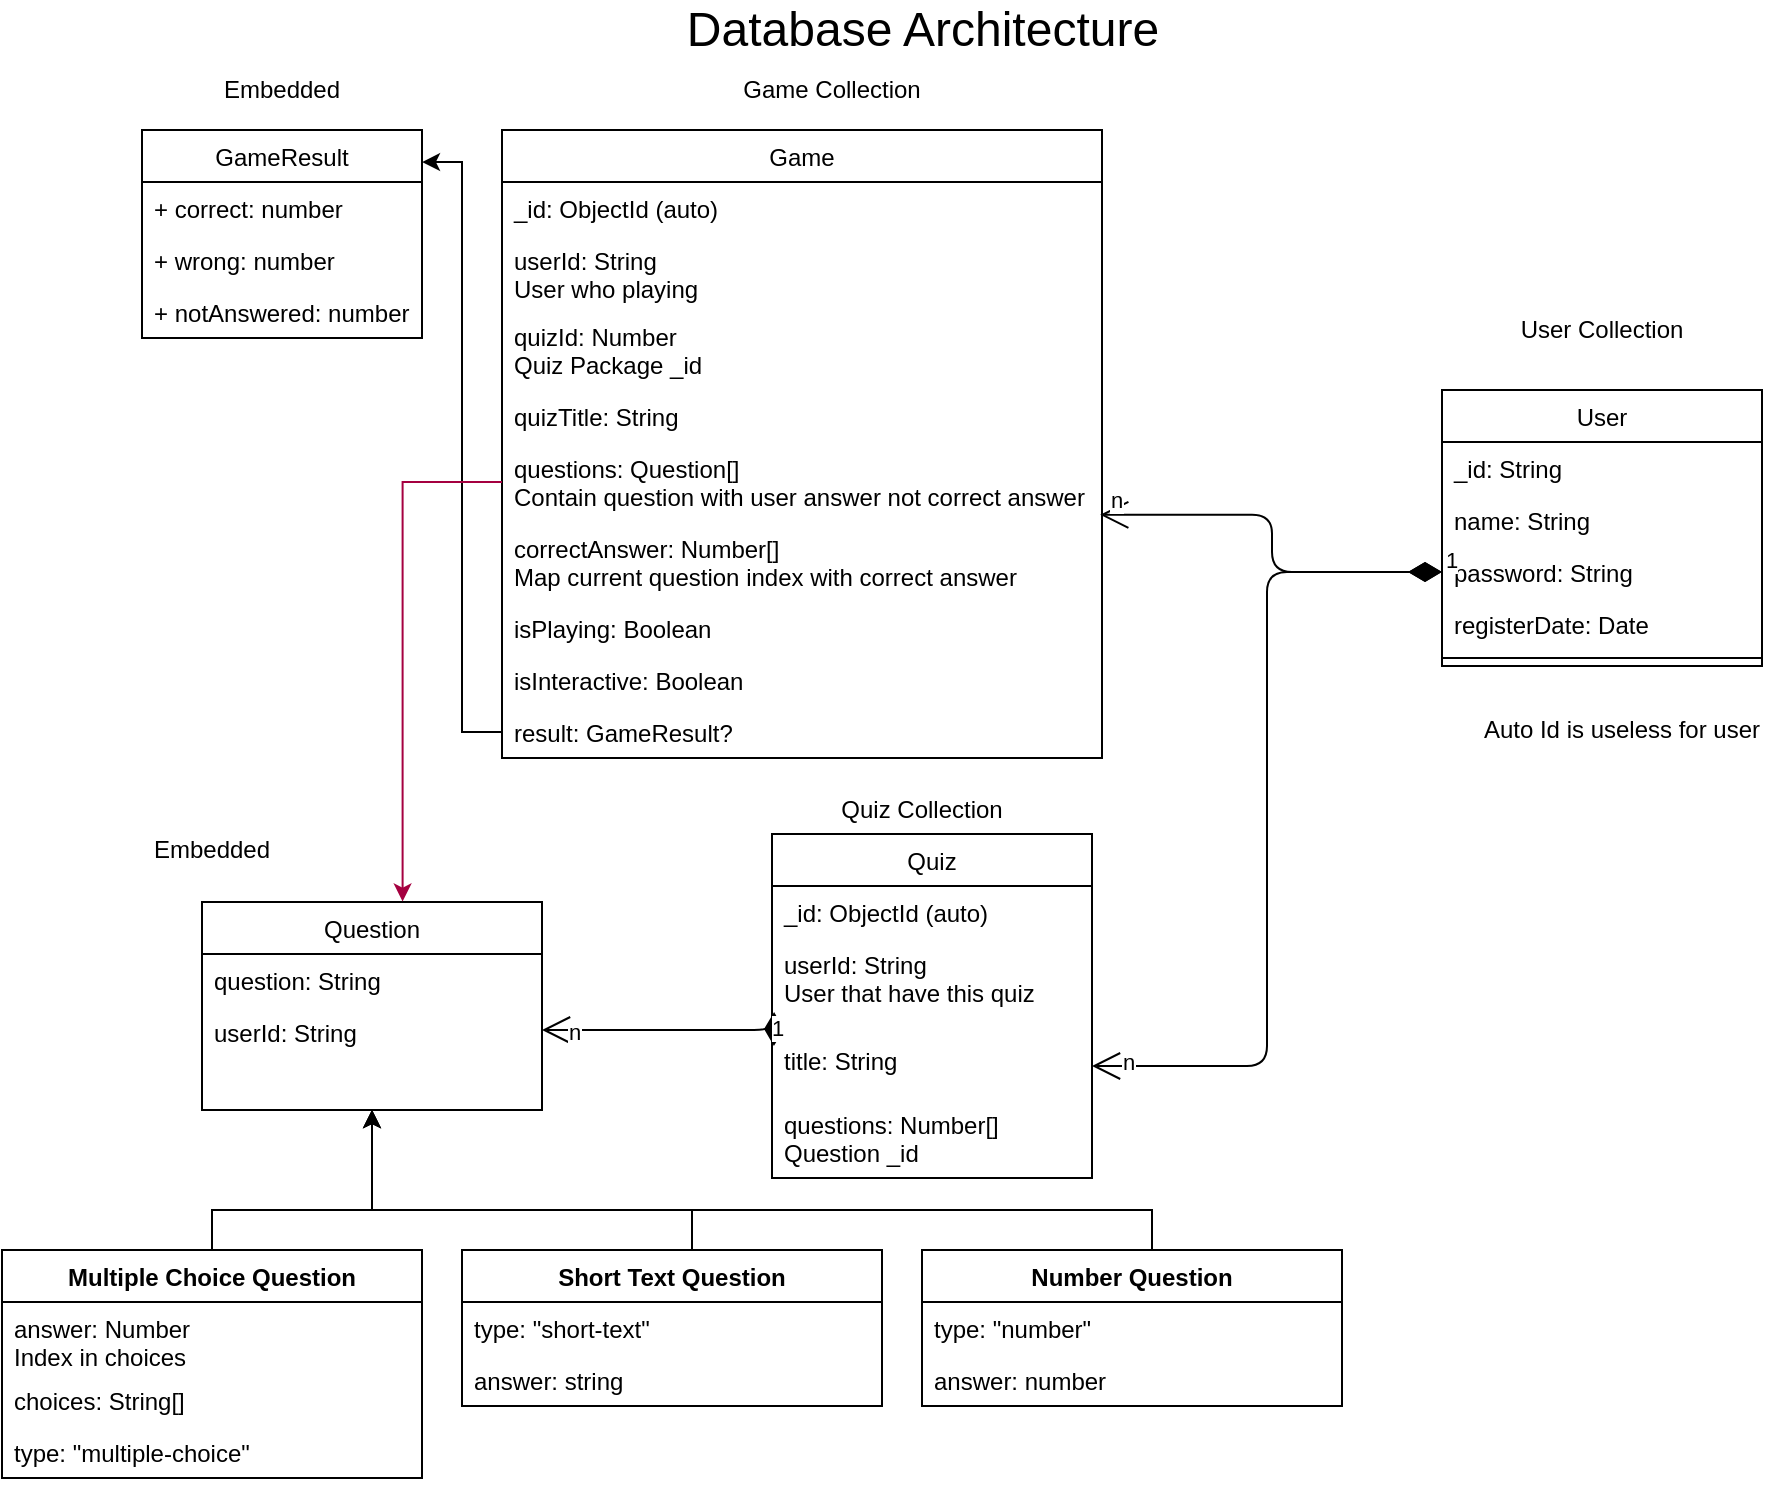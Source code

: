 <mxfile version="15.1.3" type="device" pages="4"><diagram id="C5RBs43oDa-KdzZeNtuy" name="Database Architecture"><mxGraphModel dx="723" dy="425" grid="1" gridSize="10" guides="1" tooltips="1" connect="1" arrows="1" fold="1" page="1" pageScale="1" pageWidth="1169" pageHeight="827" math="0" shadow="0"><root><mxCell id="WIyWlLk6GJQsqaUBKTNV-0"/><mxCell id="WIyWlLk6GJQsqaUBKTNV-1" parent="WIyWlLk6GJQsqaUBKTNV-0"/><mxCell id="zkfFHV4jXpPFQw0GAbJ--0" value="Question" style="swimlane;fontStyle=0;align=center;verticalAlign=top;childLayout=stackLayout;horizontal=1;startSize=26;horizontalStack=0;resizeParent=1;resizeLast=0;collapsible=1;marginBottom=0;rounded=0;shadow=0;strokeWidth=1;" parent="WIyWlLk6GJQsqaUBKTNV-1" vertex="1"><mxGeometry x="200" y="456" width="170" height="104" as="geometry"><mxRectangle x="220" y="120" width="160" height="26" as="alternateBounds"/></mxGeometry></mxCell><mxCell id="zkfFHV4jXpPFQw0GAbJ--1" value="question: String" style="text;align=left;verticalAlign=top;spacingLeft=4;spacingRight=4;overflow=hidden;rotatable=0;points=[[0,0.5],[1,0.5]];portConstraint=eastwest;" parent="zkfFHV4jXpPFQw0GAbJ--0" vertex="1"><mxGeometry y="26" width="170" height="26" as="geometry"/></mxCell><mxCell id="Eh8JkaPfpFn3eqVq8yBc-17" value="userId: String" style="text;strokeColor=none;fillColor=none;align=left;verticalAlign=top;spacingLeft=4;spacingRight=4;overflow=hidden;rotatable=0;points=[[0,0.5],[1,0.5]];portConstraint=eastwest;" vertex="1" parent="zkfFHV4jXpPFQw0GAbJ--0"><mxGeometry y="52" width="170" height="26" as="geometry"/></mxCell><mxCell id="zkfFHV4jXpPFQw0GAbJ--17" value="Quiz" style="swimlane;fontStyle=0;align=center;verticalAlign=top;childLayout=stackLayout;horizontal=1;startSize=26;horizontalStack=0;resizeParent=1;resizeLast=0;collapsible=1;marginBottom=0;rounded=0;shadow=0;strokeWidth=1;" parent="WIyWlLk6GJQsqaUBKTNV-1" vertex="1"><mxGeometry x="485" y="422" width="160" height="172" as="geometry"><mxRectangle x="500" y="110" width="160" height="26" as="alternateBounds"/></mxGeometry></mxCell><mxCell id="NleVBCJ1e3_1Xet8hjwK-4" value="_id: ObjectId (auto)" style="text;strokeColor=none;fillColor=none;align=left;verticalAlign=top;spacingLeft=4;spacingRight=4;overflow=hidden;rotatable=0;points=[[0,0.5],[1,0.5]];portConstraint=eastwest;" parent="zkfFHV4jXpPFQw0GAbJ--17" vertex="1"><mxGeometry y="26" width="160" height="26" as="geometry"/></mxCell><mxCell id="NleVBCJ1e3_1Xet8hjwK-44" value="userId: String&#10;User that have this quiz" style="text;strokeColor=none;fillColor=none;align=left;verticalAlign=top;spacingLeft=4;spacingRight=4;overflow=hidden;rotatable=0;points=[[0,0.5],[1,0.5]];portConstraint=eastwest;" parent="zkfFHV4jXpPFQw0GAbJ--17" vertex="1"><mxGeometry y="52" width="160" height="48" as="geometry"/></mxCell><mxCell id="zkfFHV4jXpPFQw0GAbJ--18" value="title: String" style="text;align=left;verticalAlign=top;spacingLeft=4;spacingRight=4;overflow=hidden;rotatable=0;points=[[0,0.5],[1,0.5]];portConstraint=eastwest;" parent="zkfFHV4jXpPFQw0GAbJ--17" vertex="1"><mxGeometry y="100" width="160" height="32" as="geometry"/></mxCell><mxCell id="zkfFHV4jXpPFQw0GAbJ--22" value="questions: Number[]&#10;Question _id" style="text;align=left;verticalAlign=top;spacingLeft=4;spacingRight=4;overflow=hidden;rotatable=0;points=[[0,0.5],[1,0.5]];portConstraint=eastwest;rounded=0;shadow=0;html=0;" parent="zkfFHV4jXpPFQw0GAbJ--17" vertex="1"><mxGeometry y="132" width="160" height="40" as="geometry"/></mxCell><mxCell id="yW6ay3zI2ad-UEhKWeQ1-3" value="Game" style="swimlane;fontStyle=0;align=center;verticalAlign=top;childLayout=stackLayout;horizontal=1;startSize=26;horizontalStack=0;resizeParent=1;resizeParentMax=0;resizeLast=0;collapsible=1;marginBottom=0;" parent="WIyWlLk6GJQsqaUBKTNV-1" vertex="1"><mxGeometry x="350" y="70" width="300" height="314" as="geometry"/></mxCell><mxCell id="NleVBCJ1e3_1Xet8hjwK-10" value="_id: ObjectId (auto)" style="text;strokeColor=none;fillColor=none;align=left;verticalAlign=top;spacingLeft=4;spacingRight=4;overflow=hidden;rotatable=0;points=[[0,0.5],[1,0.5]];portConstraint=eastwest;" parent="yW6ay3zI2ad-UEhKWeQ1-3" vertex="1"><mxGeometry y="26" width="300" height="26" as="geometry"/></mxCell><mxCell id="NleVBCJ1e3_1Xet8hjwK-43" value="userId: String&#10;User who playing" style="text;strokeColor=none;fillColor=none;align=left;verticalAlign=top;spacingLeft=4;spacingRight=4;overflow=hidden;rotatable=0;points=[[0,0.5],[1,0.5]];portConstraint=eastwest;" parent="yW6ay3zI2ad-UEhKWeQ1-3" vertex="1"><mxGeometry y="52" width="300" height="38" as="geometry"/></mxCell><mxCell id="yW6ay3zI2ad-UEhKWeQ1-4" value="quizId: Number&#10;Quiz Package _id" style="text;strokeColor=none;fillColor=none;align=left;verticalAlign=top;spacingLeft=4;spacingRight=4;overflow=hidden;rotatable=0;points=[[0,0.5],[1,0.5]];portConstraint=eastwest;" parent="yW6ay3zI2ad-UEhKWeQ1-3" vertex="1"><mxGeometry y="90" width="300" height="40" as="geometry"/></mxCell><mxCell id="Xn27pgWoD1ba94C5zUrE-6" value="quizTitle: String" style="text;strokeColor=none;fillColor=none;align=left;verticalAlign=top;spacingLeft=4;spacingRight=4;overflow=hidden;rotatable=0;points=[[0,0.5],[1,0.5]];portConstraint=eastwest;" parent="yW6ay3zI2ad-UEhKWeQ1-3" vertex="1"><mxGeometry y="130" width="300" height="26" as="geometry"/></mxCell><mxCell id="NleVBCJ1e3_1Xet8hjwK-48" value="questions: Question[]&#10;Contain question with user answer not correct answer" style="text;strokeColor=none;fillColor=none;align=left;verticalAlign=top;spacingLeft=4;spacingRight=4;overflow=hidden;rotatable=0;points=[[0,0.5],[1,0.5]];portConstraint=eastwest;" parent="yW6ay3zI2ad-UEhKWeQ1-3" vertex="1"><mxGeometry y="156" width="300" height="40" as="geometry"/></mxCell><mxCell id="yW6ay3zI2ad-UEhKWeQ1-7" value="correctAnswer: Number[]&#10;Map current question index with correct answer" style="text;strokeColor=none;fillColor=none;align=left;verticalAlign=top;spacingLeft=4;spacingRight=4;overflow=hidden;rotatable=0;points=[[0,0.5],[1,0.5]];portConstraint=eastwest;" parent="yW6ay3zI2ad-UEhKWeQ1-3" vertex="1"><mxGeometry y="196" width="300" height="40" as="geometry"/></mxCell><mxCell id="NleVBCJ1e3_1Xet8hjwK-52" value="isPlaying: Boolean" style="text;strokeColor=none;fillColor=none;align=left;verticalAlign=top;spacingLeft=4;spacingRight=4;overflow=hidden;rotatable=0;points=[[0,0.5],[1,0.5]];portConstraint=eastwest;" parent="yW6ay3zI2ad-UEhKWeQ1-3" vertex="1"><mxGeometry y="236" width="300" height="26" as="geometry"/></mxCell><mxCell id="NleVBCJ1e3_1Xet8hjwK-13" value="isInteractive: Boolean" style="text;strokeColor=none;fillColor=none;align=left;verticalAlign=top;spacingLeft=4;spacingRight=4;overflow=hidden;rotatable=0;points=[[0,0.5],[1,0.5]];portConstraint=eastwest;" parent="yW6ay3zI2ad-UEhKWeQ1-3" vertex="1"><mxGeometry y="262" width="300" height="26" as="geometry"/></mxCell><mxCell id="NleVBCJ1e3_1Xet8hjwK-47" value="result: GameResult?" style="text;strokeColor=none;fillColor=none;align=left;verticalAlign=top;spacingLeft=4;spacingRight=4;overflow=hidden;rotatable=0;points=[[0,0.5],[1,0.5]];portConstraint=eastwest;" parent="yW6ay3zI2ad-UEhKWeQ1-3" vertex="1"><mxGeometry y="288" width="300" height="26" as="geometry"/></mxCell><mxCell id="NleVBCJ1e3_1Xet8hjwK-6" value="Embedded" style="text;html=1;strokeColor=none;fillColor=none;align=center;verticalAlign=middle;whiteSpace=wrap;rounded=0;" parent="WIyWlLk6GJQsqaUBKTNV-1" vertex="1"><mxGeometry x="140" y="420" width="130" height="20" as="geometry"/></mxCell><mxCell id="NleVBCJ1e3_1Xet8hjwK-7" value="Quiz Collection" style="text;html=1;strokeColor=none;fillColor=none;align=center;verticalAlign=middle;whiteSpace=wrap;rounded=0;" parent="WIyWlLk6GJQsqaUBKTNV-1" vertex="1"><mxGeometry x="485" y="400" width="150" height="20" as="geometry"/></mxCell><mxCell id="NleVBCJ1e3_1Xet8hjwK-8" value="Game Collection" style="text;html=1;strokeColor=none;fillColor=none;align=center;verticalAlign=middle;whiteSpace=wrap;rounded=0;" parent="WIyWlLk6GJQsqaUBKTNV-1" vertex="1"><mxGeometry x="460" y="40" width="110" height="20" as="geometry"/></mxCell><mxCell id="NleVBCJ1e3_1Xet8hjwK-18" value="User" style="swimlane;fontStyle=0;align=center;verticalAlign=top;childLayout=stackLayout;horizontal=1;startSize=26;horizontalStack=0;resizeParent=1;resizeParentMax=0;resizeLast=0;collapsible=1;marginBottom=0;" parent="WIyWlLk6GJQsqaUBKTNV-1" vertex="1"><mxGeometry x="820" y="200" width="160" height="138" as="geometry"/></mxCell><mxCell id="NleVBCJ1e3_1Xet8hjwK-22" value="_id: String" style="text;strokeColor=none;fillColor=none;align=left;verticalAlign=top;spacingLeft=4;spacingRight=4;overflow=hidden;rotatable=0;points=[[0,0.5],[1,0.5]];portConstraint=eastwest;" parent="NleVBCJ1e3_1Xet8hjwK-18" vertex="1"><mxGeometry y="26" width="160" height="26" as="geometry"/></mxCell><mxCell id="NleVBCJ1e3_1Xet8hjwK-23" value="name: String" style="text;strokeColor=none;fillColor=none;align=left;verticalAlign=top;spacingLeft=4;spacingRight=4;overflow=hidden;rotatable=0;points=[[0,0.5],[1,0.5]];portConstraint=eastwest;" parent="NleVBCJ1e3_1Xet8hjwK-18" vertex="1"><mxGeometry y="52" width="160" height="26" as="geometry"/></mxCell><mxCell id="NleVBCJ1e3_1Xet8hjwK-24" value="password: String" style="text;strokeColor=none;fillColor=none;align=left;verticalAlign=top;spacingLeft=4;spacingRight=4;overflow=hidden;rotatable=0;points=[[0,0.5],[1,0.5]];portConstraint=eastwest;" parent="NleVBCJ1e3_1Xet8hjwK-18" vertex="1"><mxGeometry y="78" width="160" height="26" as="geometry"/></mxCell><mxCell id="NleVBCJ1e3_1Xet8hjwK-26" value="registerDate: Date" style="text;strokeColor=none;fillColor=none;align=left;verticalAlign=top;spacingLeft=4;spacingRight=4;overflow=hidden;rotatable=0;points=[[0,0.5],[1,0.5]];portConstraint=eastwest;" parent="NleVBCJ1e3_1Xet8hjwK-18" vertex="1"><mxGeometry y="104" width="160" height="26" as="geometry"/></mxCell><mxCell id="NleVBCJ1e3_1Xet8hjwK-20" value="" style="line;strokeWidth=1;fillColor=none;align=left;verticalAlign=middle;spacingTop=-1;spacingLeft=3;spacingRight=3;rotatable=0;labelPosition=right;points=[];portConstraint=eastwest;" parent="NleVBCJ1e3_1Xet8hjwK-18" vertex="1"><mxGeometry y="130" width="160" height="8" as="geometry"/></mxCell><mxCell id="NleVBCJ1e3_1Xet8hjwK-28" value="Auto Id is useless for user" style="text;html=1;strokeColor=none;fillColor=none;align=center;verticalAlign=middle;whiteSpace=wrap;rounded=0;" parent="WIyWlLk6GJQsqaUBKTNV-1" vertex="1"><mxGeometry x="830" y="360" width="160" height="20" as="geometry"/></mxCell><mxCell id="NleVBCJ1e3_1Xet8hjwK-29" value="User Collection" style="text;html=1;strokeColor=none;fillColor=none;align=center;verticalAlign=middle;whiteSpace=wrap;rounded=0;" parent="WIyWlLk6GJQsqaUBKTNV-1" vertex="1"><mxGeometry x="840" y="160" width="120" height="20" as="geometry"/></mxCell><mxCell id="NleVBCJ1e3_1Xet8hjwK-36" value="1" style="endArrow=open;html=1;endSize=12;startArrow=diamondThin;startSize=14;startFill=1;edgeStyle=orthogonalEdgeStyle;align=left;verticalAlign=bottom;entryX=0.997;entryY=-0.09;entryDx=0;entryDy=0;entryPerimeter=0;" parent="WIyWlLk6GJQsqaUBKTNV-1" source="NleVBCJ1e3_1Xet8hjwK-24" target="yW6ay3zI2ad-UEhKWeQ1-7" edge="1"><mxGeometry x="-1" y="3" relative="1" as="geometry"><mxPoint x="630" y="230" as="sourcePoint"/><mxPoint x="790" y="230" as="targetPoint"/></mxGeometry></mxCell><mxCell id="NleVBCJ1e3_1Xet8hjwK-39" value="n" style="edgeLabel;html=1;align=center;verticalAlign=middle;resizable=0;points=[];" parent="NleVBCJ1e3_1Xet8hjwK-36" vertex="1" connectable="0"><mxGeometry x="0.917" y="-8" relative="1" as="geometry"><mxPoint x="-1" as="offset"/></mxGeometry></mxCell><mxCell id="NleVBCJ1e3_1Xet8hjwK-37" value="1" style="endArrow=open;html=1;endSize=12;startArrow=diamondThin;startSize=14;startFill=1;edgeStyle=orthogonalEdgeStyle;align=left;verticalAlign=bottom;exitX=0;exitY=0.5;exitDx=0;exitDy=0;entryX=1;entryY=0.5;entryDx=0;entryDy=0;" parent="WIyWlLk6GJQsqaUBKTNV-1" source="NleVBCJ1e3_1Xet8hjwK-24" target="zkfFHV4jXpPFQw0GAbJ--18" edge="1"><mxGeometry x="-1" y="3" relative="1" as="geometry"><mxPoint x="710" y="260" as="sourcePoint"/><mxPoint x="870" y="260" as="targetPoint"/></mxGeometry></mxCell><mxCell id="NleVBCJ1e3_1Xet8hjwK-40" value="n" style="edgeLabel;html=1;align=center;verticalAlign=middle;resizable=0;points=[];" parent="NleVBCJ1e3_1Xet8hjwK-37" vertex="1" connectable="0"><mxGeometry x="0.914" y="-2" relative="1" as="geometry"><mxPoint as="offset"/></mxGeometry></mxCell><mxCell id="NleVBCJ1e3_1Xet8hjwK-45" value="1" style="endArrow=open;html=1;endSize=12;startArrow=diamondThin;startSize=14;startFill=1;edgeStyle=orthogonalEdgeStyle;align=left;verticalAlign=bottom;exitX=0.006;exitY=0.188;exitDx=0;exitDy=0;exitPerimeter=0;" parent="WIyWlLk6GJQsqaUBKTNV-1" source="zkfFHV4jXpPFQw0GAbJ--18" edge="1"><mxGeometry x="-1" y="3" relative="1" as="geometry"><mxPoint x="460" y="432" as="sourcePoint"/><mxPoint x="370" y="520" as="targetPoint"/><Array as="points"><mxPoint x="486" y="520"/></Array></mxGeometry></mxCell><mxCell id="NleVBCJ1e3_1Xet8hjwK-46" value="n" style="edgeLabel;html=1;align=center;verticalAlign=middle;resizable=0;points=[];" parent="NleVBCJ1e3_1Xet8hjwK-45" vertex="1" connectable="0"><mxGeometry x="0.753" y="1" relative="1" as="geometry"><mxPoint as="offset"/></mxGeometry></mxCell><mxCell id="am3_KqNb8YgYCX7PNNXv-4" value="Database Architecture" style="text;html=1;strokeColor=none;fillColor=none;align=center;verticalAlign=middle;whiteSpace=wrap;rounded=0;fontSize=24;" parent="WIyWlLk6GJQsqaUBKTNV-1" vertex="1"><mxGeometry x="402.5" y="10" width="315" height="20" as="geometry"/></mxCell><mxCell id="vWYWdI5m0OUdgamRUhZ--0" value="GameResult" style="swimlane;fontStyle=0;childLayout=stackLayout;horizontal=1;startSize=26;fillColor=none;horizontalStack=0;resizeParent=1;resizeParentMax=0;resizeLast=0;collapsible=1;marginBottom=0;" parent="WIyWlLk6GJQsqaUBKTNV-1" vertex="1"><mxGeometry x="170" y="70" width="140" height="104" as="geometry"/></mxCell><mxCell id="vWYWdI5m0OUdgamRUhZ--1" value="+ correct: number" style="text;strokeColor=none;fillColor=none;align=left;verticalAlign=top;spacingLeft=4;spacingRight=4;overflow=hidden;rotatable=0;points=[[0,0.5],[1,0.5]];portConstraint=eastwest;" parent="vWYWdI5m0OUdgamRUhZ--0" vertex="1"><mxGeometry y="26" width="140" height="26" as="geometry"/></mxCell><mxCell id="vWYWdI5m0OUdgamRUhZ--2" value="+ wrong: number" style="text;strokeColor=none;fillColor=none;align=left;verticalAlign=top;spacingLeft=4;spacingRight=4;overflow=hidden;rotatable=0;points=[[0,0.5],[1,0.5]];portConstraint=eastwest;" parent="vWYWdI5m0OUdgamRUhZ--0" vertex="1"><mxGeometry y="52" width="140" height="26" as="geometry"/></mxCell><mxCell id="vWYWdI5m0OUdgamRUhZ--3" value="+ notAnswered: number" style="text;strokeColor=none;fillColor=none;align=left;verticalAlign=top;spacingLeft=4;spacingRight=4;overflow=hidden;rotatable=0;points=[[0,0.5],[1,0.5]];portConstraint=eastwest;" parent="vWYWdI5m0OUdgamRUhZ--0" vertex="1"><mxGeometry y="78" width="140" height="26" as="geometry"/></mxCell><mxCell id="Xn27pgWoD1ba94C5zUrE-3" style="edgeStyle=orthogonalEdgeStyle;rounded=0;orthogonalLoop=1;jettySize=auto;html=1;exitX=0;exitY=0.5;exitDx=0;exitDy=0;entryX=1;entryY=0.154;entryDx=0;entryDy=0;entryPerimeter=0;startArrow=none;startFill=0;" parent="WIyWlLk6GJQsqaUBKTNV-1" source="NleVBCJ1e3_1Xet8hjwK-47" target="vWYWdI5m0OUdgamRUhZ--0" edge="1"><mxGeometry relative="1" as="geometry"/></mxCell><mxCell id="Xn27pgWoD1ba94C5zUrE-4" value="Embedded" style="text;html=1;strokeColor=none;fillColor=none;align=center;verticalAlign=middle;whiteSpace=wrap;rounded=0;" parent="WIyWlLk6GJQsqaUBKTNV-1" vertex="1"><mxGeometry x="200" y="40" width="80" height="20" as="geometry"/></mxCell><mxCell id="Xn27pgWoD1ba94C5zUrE-5" style="edgeStyle=orthogonalEdgeStyle;rounded=0;orthogonalLoop=1;jettySize=auto;html=1;entryX=0.59;entryY=-0.002;entryDx=0;entryDy=0;entryPerimeter=0;startArrow=none;startFill=0;fillColor=#d80073;strokeColor=#A50040;" parent="WIyWlLk6GJQsqaUBKTNV-1" source="NleVBCJ1e3_1Xet8hjwK-48" target="zkfFHV4jXpPFQw0GAbJ--0" edge="1"><mxGeometry relative="1" as="geometry"><Array as="points"><mxPoint x="300" y="246"/></Array></mxGeometry></mxCell><mxCell id="Eh8JkaPfpFn3eqVq8yBc-9" style="edgeStyle=orthogonalEdgeStyle;rounded=0;orthogonalLoop=1;jettySize=auto;html=1;entryX=0.5;entryY=1;entryDx=0;entryDy=0;" edge="1" parent="WIyWlLk6GJQsqaUBKTNV-1" source="Eh8JkaPfpFn3eqVq8yBc-0" target="zkfFHV4jXpPFQw0GAbJ--0"><mxGeometry relative="1" as="geometry"><Array as="points"><mxPoint x="205" y="610"/><mxPoint x="285" y="610"/></Array></mxGeometry></mxCell><mxCell id="Eh8JkaPfpFn3eqVq8yBc-0" value="Multiple Choice Question" style="swimlane;fontStyle=1;align=center;verticalAlign=top;childLayout=stackLayout;horizontal=1;startSize=26;horizontalStack=0;resizeParent=1;resizeParentMax=0;resizeLast=0;collapsible=1;marginBottom=0;" vertex="1" parent="WIyWlLk6GJQsqaUBKTNV-1"><mxGeometry x="100" y="630" width="210" height="114" as="geometry"/></mxCell><mxCell id="Eh8JkaPfpFn3eqVq8yBc-13" value="answer: Number&#10;Index in choices" style="text;align=left;verticalAlign=top;spacingLeft=4;spacingRight=4;overflow=hidden;rotatable=0;points=[[0,0.5],[1,0.5]];portConstraint=eastwest;rounded=0;shadow=0;html=0;" vertex="1" parent="Eh8JkaPfpFn3eqVq8yBc-0"><mxGeometry y="26" width="210" height="36" as="geometry"/></mxCell><mxCell id="Eh8JkaPfpFn3eqVq8yBc-12" value="choices: String[]" style="text;align=left;verticalAlign=top;spacingLeft=4;spacingRight=4;overflow=hidden;rotatable=0;points=[[0,0.5],[1,0.5]];portConstraint=eastwest;rounded=0;shadow=0;html=0;" vertex="1" parent="Eh8JkaPfpFn3eqVq8yBc-0"><mxGeometry y="62" width="210" height="26" as="geometry"/></mxCell><mxCell id="Eh8JkaPfpFn3eqVq8yBc-1" value="type: &quot;multiple-choice&quot;" style="text;strokeColor=none;fillColor=none;align=left;verticalAlign=top;spacingLeft=4;spacingRight=4;overflow=hidden;rotatable=0;points=[[0,0.5],[1,0.5]];portConstraint=eastwest;" vertex="1" parent="Eh8JkaPfpFn3eqVq8yBc-0"><mxGeometry y="88" width="210" height="26" as="geometry"/></mxCell><mxCell id="Eh8JkaPfpFn3eqVq8yBc-10" style="edgeStyle=orthogonalEdgeStyle;rounded=0;orthogonalLoop=1;jettySize=auto;html=1;entryX=0.5;entryY=1;entryDx=0;entryDy=0;" edge="1" parent="WIyWlLk6GJQsqaUBKTNV-1" source="Eh8JkaPfpFn3eqVq8yBc-5" target="zkfFHV4jXpPFQw0GAbJ--0"><mxGeometry relative="1" as="geometry"><Array as="points"><mxPoint x="445" y="610"/><mxPoint x="285" y="610"/></Array></mxGeometry></mxCell><mxCell id="Eh8JkaPfpFn3eqVq8yBc-5" value="Short Text Question" style="swimlane;fontStyle=1;align=center;verticalAlign=top;childLayout=stackLayout;horizontal=1;startSize=26;horizontalStack=0;resizeParent=1;resizeParentMax=0;resizeLast=0;collapsible=1;marginBottom=0;" vertex="1" parent="WIyWlLk6GJQsqaUBKTNV-1"><mxGeometry x="330" y="630" width="210" height="78" as="geometry"/></mxCell><mxCell id="Eh8JkaPfpFn3eqVq8yBc-6" value="type: &quot;short-text&quot;" style="text;strokeColor=none;fillColor=none;align=left;verticalAlign=top;spacingLeft=4;spacingRight=4;overflow=hidden;rotatable=0;points=[[0,0.5],[1,0.5]];portConstraint=eastwest;" vertex="1" parent="Eh8JkaPfpFn3eqVq8yBc-5"><mxGeometry y="26" width="210" height="26" as="geometry"/></mxCell><mxCell id="Eh8JkaPfpFn3eqVq8yBc-14" value="answer: string" style="text;strokeColor=none;fillColor=none;align=left;verticalAlign=top;spacingLeft=4;spacingRight=4;overflow=hidden;rotatable=0;points=[[0,0.5],[1,0.5]];portConstraint=eastwest;" vertex="1" parent="Eh8JkaPfpFn3eqVq8yBc-5"><mxGeometry y="52" width="210" height="26" as="geometry"/></mxCell><mxCell id="Eh8JkaPfpFn3eqVq8yBc-11" style="edgeStyle=orthogonalEdgeStyle;rounded=0;orthogonalLoop=1;jettySize=auto;html=1;entryX=0.5;entryY=1;entryDx=0;entryDy=0;" edge="1" parent="WIyWlLk6GJQsqaUBKTNV-1" source="Eh8JkaPfpFn3eqVq8yBc-7" target="zkfFHV4jXpPFQw0GAbJ--0"><mxGeometry relative="1" as="geometry"><Array as="points"><mxPoint x="675" y="610"/><mxPoint x="285" y="610"/></Array></mxGeometry></mxCell><mxCell id="Eh8JkaPfpFn3eqVq8yBc-7" value="Number Question" style="swimlane;fontStyle=1;align=center;verticalAlign=top;childLayout=stackLayout;horizontal=1;startSize=26;horizontalStack=0;resizeParent=1;resizeParentMax=0;resizeLast=0;collapsible=1;marginBottom=0;" vertex="1" parent="WIyWlLk6GJQsqaUBKTNV-1"><mxGeometry x="560" y="630" width="210" height="78" as="geometry"/></mxCell><mxCell id="Eh8JkaPfpFn3eqVq8yBc-8" value="type: &quot;number&quot;" style="text;strokeColor=none;fillColor=none;align=left;verticalAlign=top;spacingLeft=4;spacingRight=4;overflow=hidden;rotatable=0;points=[[0,0.5],[1,0.5]];portConstraint=eastwest;" vertex="1" parent="Eh8JkaPfpFn3eqVq8yBc-7"><mxGeometry y="26" width="210" height="26" as="geometry"/></mxCell><mxCell id="Eh8JkaPfpFn3eqVq8yBc-15" value="answer: number" style="text;strokeColor=none;fillColor=none;align=left;verticalAlign=top;spacingLeft=4;spacingRight=4;overflow=hidden;rotatable=0;points=[[0,0.5],[1,0.5]];portConstraint=eastwest;" vertex="1" parent="Eh8JkaPfpFn3eqVq8yBc-7"><mxGeometry y="52" width="210" height="26" as="geometry"/></mxCell></root></mxGraphModel></diagram><diagram id="BK65UdamhW7cBNJwfUz4" name="Rest API Design"><mxGraphModel dx="868" dy="510" grid="1" gridSize="10" guides="1" tooltips="1" connect="1" arrows="1" fold="1" page="1" pageScale="1" pageWidth="1169" pageHeight="827" math="0" shadow="0"><root><mxCell id="xBPVS1ArdO4jBRHtrV_U-0"/><mxCell id="xBPVS1ArdO4jBRHtrV_U-1" parent="xBPVS1ArdO4jBRHtrV_U-0"/><mxCell id="xBPVS1ArdO4jBRHtrV_U-2" value="Rest API Design" style="swimlane;html=1;childLayout=stackLayout;startSize=20;rounded=0;shadow=0;labelBackgroundColor=none;strokeWidth=1;fontFamily=Verdana;fontSize=8;align=center;" parent="xBPVS1ArdO4jBRHtrV_U-1" vertex="1"><mxGeometry x="20" y="19" width="1600" height="1570" as="geometry"/></mxCell><mxCell id="xBPVS1ArdO4jBRHtrV_U-3" value="Model" style="swimlane;html=1;startSize=20;" parent="xBPVS1ArdO4jBRHtrV_U-2" vertex="1"><mxGeometry y="20" width="160" height="1550" as="geometry"/></mxCell><mxCell id="xBPVS1ArdO4jBRHtrV_U-47" value="User" style="shape=datastore;whiteSpace=wrap;html=1;fontSize=24;" parent="xBPVS1ArdO4jBRHtrV_U-3" vertex="1"><mxGeometry x="50" y="211" width="60" height="60" as="geometry"/></mxCell><mxCell id="ampJPULt8kKXgc3W41CX-0" value="Quiz" style="shape=datastore;whiteSpace=wrap;html=1;fontSize=24;" parent="xBPVS1ArdO4jBRHtrV_U-3" vertex="1"><mxGeometry x="50" y="429" width="60" height="60" as="geometry"/></mxCell><mxCell id="l5528RuSJ0Ee1gDYY3Dv-1" value="Game" style="shape=datastore;whiteSpace=wrap;html=1;fontSize=24;" parent="xBPVS1ArdO4jBRHtrV_U-3" vertex="1"><mxGeometry x="40" y="1111" width="80" height="60" as="geometry"/></mxCell><mxCell id="l5528RuSJ0Ee1gDYY3Dv-10" style="edgeStyle=orthogonalEdgeStyle;rounded=0;orthogonalLoop=1;jettySize=auto;html=1;entryX=0;entryY=0.5;entryDx=0;entryDy=0;fontSize=24;startArrow=classic;startFill=1;" parent="xBPVS1ArdO4jBRHtrV_U-2" source="xBPVS1ArdO4jBRHtrV_U-47" target="l5528RuSJ0Ee1gDYY3Dv-4" edge="1"><mxGeometry relative="1" as="geometry"/></mxCell><mxCell id="UUEXg7gP4YewzHWiadXb-31" style="edgeStyle=orthogonalEdgeStyle;rounded=0;orthogonalLoop=1;jettySize=auto;html=1;entryX=1;entryY=0.5;entryDx=0;entryDy=0;startArrow=classic;startFill=1;fontSize=12;" parent="xBPVS1ArdO4jBRHtrV_U-2" source="UUEXg7gP4YewzHWiadXb-21" target="l5528RuSJ0Ee1gDYY3Dv-1" edge="1"><mxGeometry relative="1" as="geometry"/></mxCell><mxCell id="UUEXg7gP4YewzHWiadXb-4" style="edgeStyle=orthogonalEdgeStyle;rounded=0;orthogonalLoop=1;jettySize=auto;html=1;exitX=0;exitY=0.5;exitDx=0;exitDy=0;entryX=1;entryY=0.5;entryDx=0;entryDy=0;fontSize=12;" parent="xBPVS1ArdO4jBRHtrV_U-2" source="UUEXg7gP4YewzHWiadXb-2" target="ampJPULt8kKXgc3W41CX-0" edge="1"><mxGeometry relative="1" as="geometry"/></mxCell><mxCell id="xBPVS1ArdO4jBRHtrV_U-22" value="Service" style="swimlane;html=1;startSize=20;" parent="xBPVS1ArdO4jBRHtrV_U-2" vertex="1"><mxGeometry x="160" y="20" width="490" height="1550" as="geometry"/></mxCell><mxCell id="l5528RuSJ0Ee1gDYY3Dv-2" value="User" style="swimlane;fontStyle=0;childLayout=stackLayout;horizontal=1;startSize=26;fillColor=none;horizontalStack=0;resizeParent=1;resizeParentMax=0;resizeLast=0;collapsible=1;marginBottom=0;fontSize=12;" parent="xBPVS1ArdO4jBRHtrV_U-22" vertex="1"><mxGeometry x="275" y="191" width="200" height="130" as="geometry"/></mxCell><mxCell id="l5528RuSJ0Ee1gDYY3Dv-3" value="signup(id, name, password)" style="text;strokeColor=none;fillColor=none;align=left;verticalAlign=top;spacingLeft=4;spacingRight=4;overflow=hidden;rotatable=0;points=[[0,0.5],[1,0.5]];portConstraint=eastwest;" parent="l5528RuSJ0Ee1gDYY3Dv-2" vertex="1"><mxGeometry y="26" width="200" height="26" as="geometry"/></mxCell><mxCell id="l5528RuSJ0Ee1gDYY3Dv-4" value="login(session, id, password)" style="text;strokeColor=none;fillColor=none;align=left;verticalAlign=top;spacingLeft=4;spacingRight=4;overflow=hidden;rotatable=0;points=[[0,0.5],[1,0.5]];portConstraint=eastwest;" parent="l5528RuSJ0Ee1gDYY3Dv-2" vertex="1"><mxGeometry y="52" width="200" height="26" as="geometry"/></mxCell><mxCell id="l5528RuSJ0Ee1gDYY3Dv-5" value="logout(session)" style="text;strokeColor=none;fillColor=none;align=left;verticalAlign=top;spacingLeft=4;spacingRight=4;overflow=hidden;rotatable=0;points=[[0,0.5],[1,0.5]];portConstraint=eastwest;" parent="l5528RuSJ0Ee1gDYY3Dv-2" vertex="1"><mxGeometry y="78" width="200" height="26" as="geometry"/></mxCell><mxCell id="xNPoNFvJmHUe3TgtgOkj-1" value="getState(session)" style="text;strokeColor=none;fillColor=none;align=left;verticalAlign=top;spacingLeft=4;spacingRight=4;overflow=hidden;rotatable=0;points=[[0,0.5],[1,0.5]];portConstraint=eastwest;" parent="l5528RuSJ0Ee1gDYY3Dv-2" vertex="1"><mxGeometry y="104" width="200" height="26" as="geometry"/></mxCell><mxCell id="UUEXg7gP4YewzHWiadXb-0" value="Quiz" style="swimlane;fontStyle=0;childLayout=stackLayout;horizontal=1;startSize=26;fillColor=none;horizontalStack=0;resizeParent=1;resizeParentMax=0;resizeLast=0;collapsible=1;marginBottom=0;fontSize=12;" parent="xBPVS1ArdO4jBRHtrV_U-22" vertex="1"><mxGeometry x="15" y="411" width="460" height="208" as="geometry"/></mxCell><mxCell id="UUEXg7gP4YewzHWiadXb-1" value="getQuizList(): QuizSummary[]" style="text;strokeColor=none;fillColor=none;align=left;verticalAlign=top;spacingLeft=4;spacingRight=4;overflow=hidden;rotatable=0;points=[[0,0.5],[1,0.5]];portConstraint=eastwest;" parent="UUEXg7gP4YewzHWiadXb-0" vertex="1"><mxGeometry y="26" width="460" height="26" as="geometry"/></mxCell><mxCell id="UUEXg7gP4YewzHWiadXb-2" value="getQuiz(id): QuizAnswerless" style="text;strokeColor=none;fillColor=none;align=left;verticalAlign=top;spacingLeft=4;spacingRight=4;overflow=hidden;rotatable=0;points=[[0,0.5],[1,0.5]];portConstraint=eastwest;" parent="UUEXg7gP4YewzHWiadXb-0" vertex="1"><mxGeometry y="52" width="460" height="26" as="geometry"/></mxCell><mxCell id="UUEXg7gP4YewzHWiadXb-15" value="checkQuestionAnswer(quizId, questionId, answer): QuestionAnswerResult" style="text;strokeColor=none;fillColor=none;align=left;verticalAlign=top;spacingLeft=4;spacingRight=4;overflow=hidden;rotatable=0;points=[[0,0.5],[1,0.5]];portConstraint=eastwest;fontSize=12;" parent="UUEXg7gP4YewzHWiadXb-0" vertex="1"><mxGeometry y="78" width="460" height="26" as="geometry"/></mxCell><mxCell id="UUEXg7gP4YewzHWiadXb-16" value="createQuiz(session, title): Quiz" style="text;strokeColor=none;fillColor=none;align=left;verticalAlign=top;spacingLeft=4;spacingRight=4;overflow=hidden;rotatable=0;points=[[0,0.5],[1,0.5]];portConstraint=eastwest;fontSize=12;" parent="UUEXg7gP4YewzHWiadXb-0" vertex="1"><mxGeometry y="104" width="460" height="26" as="geometry"/></mxCell><mxCell id="UUEXg7gP4YewzHWiadXb-3" value="getQuizForEditor(session, id): Quiz" style="text;strokeColor=none;fillColor=none;align=left;verticalAlign=top;spacingLeft=4;spacingRight=4;overflow=hidden;rotatable=0;points=[[0,0.5],[1,0.5]];portConstraint=eastwest;" parent="UUEXg7gP4YewzHWiadXb-0" vertex="1"><mxGeometry y="130" width="460" height="26" as="geometry"/></mxCell><mxCell id="UUEXg7gP4YewzHWiadXb-17" value="deleteQuiz(session, id)" style="text;strokeColor=none;fillColor=none;align=left;verticalAlign=top;spacingLeft=4;spacingRight=4;overflow=hidden;rotatable=0;points=[[0,0.5],[1,0.5]];portConstraint=eastwest;fontSize=12;" parent="UUEXg7gP4YewzHWiadXb-0" vertex="1"><mxGeometry y="156" width="460" height="26" as="geometry"/></mxCell><mxCell id="CzxMGPrw0iU5QGx7Vuvh-8" value="saveQuiz(id, Quiz): SaveQuizResult" style="text;strokeColor=none;fillColor=none;align=left;verticalAlign=top;spacingLeft=4;spacingRight=4;overflow=hidden;rotatable=0;points=[[0,0.5],[1,0.5]];portConstraint=eastwest;" parent="UUEXg7gP4YewzHWiadXb-0" vertex="1"><mxGeometry y="182" width="460" height="26" as="geometry"/></mxCell><mxCell id="UUEXg7gP4YewzHWiadXb-21" value="Game" style="swimlane;fontStyle=0;childLayout=stackLayout;horizontal=1;startSize=26;fillColor=none;horizontalStack=0;resizeParent=1;resizeParentMax=0;resizeLast=0;collapsible=1;marginBottom=0;fontSize=12;" parent="xBPVS1ArdO4jBRHtrV_U-22" vertex="1"><mxGeometry x="15" y="1121" width="415" height="212" as="geometry"/></mxCell><mxCell id="CEBmDesLDtTGubRQnlU6-0" value="getGameListByUsers(session): Game[]" style="text;strokeColor=none;fillColor=none;align=left;verticalAlign=top;spacingLeft=4;spacingRight=4;overflow=hidden;rotatable=0;points=[[0,0.5],[1,0.5]];portConstraint=eastwest;" parent="UUEXg7gP4YewzHWiadXb-21" vertex="1"><mxGeometry y="26" width="415" height="26" as="geometry"/></mxCell><mxCell id="UUEXg7gP4YewzHWiadXb-23" value="playGame(session, gameId, interactive): Game&#10;Prevent starting game when user stil playinh game" style="text;strokeColor=none;fillColor=none;align=left;verticalAlign=top;spacingLeft=4;spacingRight=4;overflow=hidden;rotatable=0;points=[[0,0.5],[1,0.5]];portConstraint=eastwest;" parent="UUEXg7gP4YewzHWiadXb-21" vertex="1"><mxGeometry y="52" width="415" height="40" as="geometry"/></mxCell><mxCell id="kH_LyM3A1VmfCcTOBo3X-12" value="getGame(session, gameId): Game" style="text;strokeColor=none;fillColor=none;align=left;verticalAlign=top;spacingLeft=4;spacingRight=4;overflow=hidden;rotatable=0;points=[[0,0.5],[1,0.5]];portConstraint=eastwest;" parent="UUEXg7gP4YewzHWiadXb-21" vertex="1"><mxGeometry y="92" width="415" height="26" as="geometry"/></mxCell><mxCell id="UUEXg7gP4YewzHWiadXb-24" value="getAllQuestion(session, gameId): QuizWAnswer[]&#10;Give user answer not correct answer" style="text;strokeColor=none;fillColor=none;align=left;verticalAlign=top;spacingLeft=4;spacingRight=4;overflow=hidden;rotatable=0;points=[[0,0.5],[1,0.5]];portConstraint=eastwest;" parent="UUEXg7gP4YewzHWiadXb-21" vertex="1"><mxGeometry y="118" width="415" height="42" as="geometry"/></mxCell><mxCell id="UUEXg7gP4YewzHWiadXb-28" value="putAnswer(session, gameId, questionId, answer): QuestionAnswerResult?" style="text;strokeColor=none;fillColor=none;align=left;verticalAlign=top;spacingLeft=4;spacingRight=4;overflow=hidden;rotatable=0;points=[[0,0.5],[1,0.5]];portConstraint=eastwest;fontSize=12;" parent="UUEXg7gP4YewzHWiadXb-21" vertex="1"><mxGeometry y="160" width="415" height="26" as="geometry"/></mxCell><mxCell id="UUEXg7gP4YewzHWiadXb-29" value="finishGame(session, gameId)" style="text;strokeColor=none;fillColor=none;align=left;verticalAlign=top;spacingLeft=4;spacingRight=4;overflow=hidden;rotatable=0;points=[[0,0.5],[1,0.5]];portConstraint=eastwest;fontSize=12;" parent="UUEXg7gP4YewzHWiadXb-21" vertex="1"><mxGeometry y="186" width="415" height="26" as="geometry"/></mxCell><mxCell id="dFxtZ12GvcokT4NchVtr-44" value="BaseQuiz" style="swimlane;fontStyle=0;childLayout=stackLayout;horizontal=1;startSize=26;fillColor=none;horizontalStack=0;resizeParent=1;resizeParentMax=0;resizeLast=0;collapsible=1;marginBottom=0;" parent="xBPVS1ArdO4jBRHtrV_U-22" vertex="1"><mxGeometry x="15" y="647" width="140" height="78" as="geometry"/></mxCell><mxCell id="dFxtZ12GvcokT4NchVtr-45" value="+ id: string" style="text;strokeColor=none;fillColor=none;align=left;verticalAlign=top;spacingLeft=4;spacingRight=4;overflow=hidden;rotatable=0;points=[[0,0.5],[1,0.5]];portConstraint=eastwest;" parent="dFxtZ12GvcokT4NchVtr-44" vertex="1"><mxGeometry y="26" width="140" height="26" as="geometry"/></mxCell><mxCell id="dFxtZ12GvcokT4NchVtr-46" value="+ title string" style="text;strokeColor=none;fillColor=none;align=left;verticalAlign=top;spacingLeft=4;spacingRight=4;overflow=hidden;rotatable=0;points=[[0,0.5],[1,0.5]];portConstraint=eastwest;" parent="dFxtZ12GvcokT4NchVtr-44" vertex="1"><mxGeometry y="52" width="140" height="26" as="geometry"/></mxCell><mxCell id="WPi49Vp2NPsdumA3Uxcu-3" style="edgeStyle=orthogonalEdgeStyle;rounded=0;orthogonalLoop=1;jettySize=auto;html=1;entryX=1;entryY=0.5;entryDx=0;entryDy=0;" parent="xBPVS1ArdO4jBRHtrV_U-22" source="dFxtZ12GvcokT4NchVtr-48" target="dFxtZ12GvcokT4NchVtr-44" edge="1"><mxGeometry relative="1" as="geometry"/></mxCell><mxCell id="dFxtZ12GvcokT4NchVtr-48" value="QuizSummary" style="swimlane;fontStyle=0;childLayout=stackLayout;horizontal=1;startSize=26;fillColor=none;horizontalStack=0;resizeParent=1;resizeParentMax=0;resizeLast=0;collapsible=1;marginBottom=0;" parent="xBPVS1ArdO4jBRHtrV_U-22" vertex="1"><mxGeometry x="205" y="660" width="150" height="52" as="geometry"/></mxCell><mxCell id="dFxtZ12GvcokT4NchVtr-51" value="+ questionCount: number" style="text;strokeColor=none;fillColor=none;align=left;verticalAlign=top;spacingLeft=4;spacingRight=4;overflow=hidden;rotatable=0;points=[[0,0.5],[1,0.5]];portConstraint=eastwest;" parent="dFxtZ12GvcokT4NchVtr-48" vertex="1"><mxGeometry y="26" width="150" height="26" as="geometry"/></mxCell><mxCell id="WPi49Vp2NPsdumA3Uxcu-4" style="edgeStyle=orthogonalEdgeStyle;rounded=0;orthogonalLoop=1;jettySize=auto;html=1;entryX=0.5;entryY=1;entryDx=0;entryDy=0;" parent="xBPVS1ArdO4jBRHtrV_U-22" source="dFxtZ12GvcokT4NchVtr-54" target="dFxtZ12GvcokT4NchVtr-44" edge="1"><mxGeometry relative="1" as="geometry"/></mxCell><mxCell id="dFxtZ12GvcokT4NchVtr-54" value="QuizAnswerless" style="swimlane;fontStyle=0;childLayout=stackLayout;horizontal=1;startSize=26;fillColor=none;horizontalStack=0;resizeParent=1;resizeParentMax=0;resizeLast=0;collapsible=1;marginBottom=0;" parent="xBPVS1ArdO4jBRHtrV_U-22" vertex="1"><mxGeometry x="15" y="757" width="140" height="52" as="geometry"/></mxCell><mxCell id="dFxtZ12GvcokT4NchVtr-57" value="+ questions: Question[]" style="text;strokeColor=none;fillColor=none;align=left;verticalAlign=top;spacingLeft=4;spacingRight=4;overflow=hidden;rotatable=0;points=[[0,0.5],[1,0.5]];portConstraint=eastwest;" parent="dFxtZ12GvcokT4NchVtr-54" vertex="1"><mxGeometry y="26" width="140" height="26" as="geometry"/></mxCell><mxCell id="WPi49Vp2NPsdumA3Uxcu-5" style="edgeStyle=orthogonalEdgeStyle;rounded=0;orthogonalLoop=1;jettySize=auto;html=1;entryX=0.5;entryY=1;entryDx=0;entryDy=0;" parent="xBPVS1ArdO4jBRHtrV_U-22" source="dFxtZ12GvcokT4NchVtr-61" target="dFxtZ12GvcokT4NchVtr-44" edge="1"><mxGeometry relative="1" as="geometry"><Array as="points"><mxPoint x="280" y="737"/><mxPoint x="85" y="737"/></Array></mxGeometry></mxCell><mxCell id="dFxtZ12GvcokT4NchVtr-61" value="Quiz" style="swimlane;fontStyle=0;childLayout=stackLayout;horizontal=1;startSize=26;fillColor=none;horizontalStack=0;resizeParent=1;resizeParentMax=0;resizeLast=0;collapsible=1;marginBottom=0;" parent="xBPVS1ArdO4jBRHtrV_U-22" vertex="1"><mxGeometry x="185" y="757" width="190" height="52" as="geometry"/></mxCell><mxCell id="dFxtZ12GvcokT4NchVtr-62" value="+ questions: QuestionForEditor[]" style="text;strokeColor=none;fillColor=none;align=left;verticalAlign=top;spacingLeft=4;spacingRight=4;overflow=hidden;rotatable=0;points=[[0,0.5],[1,0.5]];portConstraint=eastwest;" parent="dFxtZ12GvcokT4NchVtr-61" vertex="1"><mxGeometry y="26" width="190" height="26" as="geometry"/></mxCell><mxCell id="nXCbg3qL56kvugQ1wgm0-4" value="QuestionAnswerless" style="swimlane;fontStyle=0;childLayout=stackLayout;horizontal=1;startSize=26;fillColor=none;horizontalStack=0;resizeParent=1;resizeParentMax=0;resizeLast=0;collapsible=1;marginBottom=0;" parent="xBPVS1ArdO4jBRHtrV_U-22" vertex="1"><mxGeometry x="20" y="837" width="140" height="78" as="geometry"/></mxCell><mxCell id="nXCbg3qL56kvugQ1wgm0-2" value="+ choices: string[]" style="text;strokeColor=none;fillColor=none;align=left;verticalAlign=top;spacingLeft=4;spacingRight=4;overflow=hidden;rotatable=0;points=[[0,0.5],[1,0.5]];portConstraint=eastwest;" parent="nXCbg3qL56kvugQ1wgm0-4" vertex="1"><mxGeometry y="26" width="140" height="26" as="geometry"/></mxCell><mxCell id="nXCbg3qL56kvugQ1wgm0-1" value="+ question: string" style="text;strokeColor=none;fillColor=none;align=left;verticalAlign=top;spacingLeft=4;spacingRight=4;overflow=hidden;rotatable=0;points=[[0,0.5],[1,0.5]];portConstraint=eastwest;" parent="nXCbg3qL56kvugQ1wgm0-4" vertex="1"><mxGeometry y="52" width="140" height="26" as="geometry"/></mxCell><mxCell id="WPi49Vp2NPsdumA3Uxcu-6" style="edgeStyle=orthogonalEdgeStyle;rounded=0;orthogonalLoop=1;jettySize=auto;html=1;entryX=1;entryY=0.5;entryDx=0;entryDy=0;" parent="xBPVS1ArdO4jBRHtrV_U-22" source="nXCbg3qL56kvugQ1wgm0-17" target="nXCbg3qL56kvugQ1wgm0-4" edge="1"><mxGeometry relative="1" as="geometry"/></mxCell><mxCell id="nXCbg3qL56kvugQ1wgm0-17" value="Question" style="swimlane;fontStyle=0;childLayout=stackLayout;horizontal=1;startSize=26;fillColor=none;horizontalStack=0;resizeParent=1;resizeParentMax=0;resizeLast=0;collapsible=1;marginBottom=0;" parent="xBPVS1ArdO4jBRHtrV_U-22" vertex="1"><mxGeometry x="210" y="850" width="140" height="52" as="geometry"/></mxCell><mxCell id="WPi49Vp2NPsdumA3Uxcu-0" value="+ answer: number" style="text;strokeColor=none;fillColor=none;align=left;verticalAlign=top;spacingLeft=4;spacingRight=4;overflow=hidden;rotatable=0;points=[[0,0.5],[1,0.5]];portConstraint=eastwest;" parent="nXCbg3qL56kvugQ1wgm0-17" vertex="1"><mxGeometry y="26" width="140" height="26" as="geometry"/></mxCell><mxCell id="kH_LyM3A1VmfCcTOBo3X-4" value="QuestionAnswerResult" style="swimlane;fontStyle=0;childLayout=stackLayout;horizontal=1;startSize=26;fillColor=none;horizontalStack=0;resizeParent=1;resizeParentMax=0;resizeLast=0;collapsible=1;marginBottom=0;" parent="xBPVS1ArdO4jBRHtrV_U-22" vertex="1"><mxGeometry x="20" y="937" width="140" height="52" as="geometry"/></mxCell><mxCell id="kH_LyM3A1VmfCcTOBo3X-7" value="+ correct: Boolean" style="text;strokeColor=none;fillColor=none;align=left;verticalAlign=top;spacingLeft=4;spacingRight=4;overflow=hidden;rotatable=0;points=[[0,0.5],[1,0.5]];portConstraint=eastwest;" parent="kH_LyM3A1VmfCcTOBo3X-4" vertex="1"><mxGeometry y="26" width="140" height="26" as="geometry"/></mxCell><mxCell id="kH_LyM3A1VmfCcTOBo3X-17" value="Game" style="swimlane;fontStyle=0;childLayout=stackLayout;horizontal=1;startSize=26;fillColor=none;horizontalStack=0;resizeParent=1;resizeParentMax=0;resizeLast=0;collapsible=1;marginBottom=0;" parent="xBPVS1ArdO4jBRHtrV_U-22" vertex="1"><mxGeometry x="15" y="1351" width="175" height="182" as="geometry"/></mxCell><mxCell id="5HBWSNTtgp1OXLdZajY0-0" value="+ id: string" style="text;strokeColor=none;fillColor=none;align=left;verticalAlign=top;spacingLeft=4;spacingRight=4;overflow=hidden;rotatable=0;points=[[0,0.5],[1,0.5]];portConstraint=eastwest;" parent="kH_LyM3A1VmfCcTOBo3X-17" vertex="1"><mxGeometry y="26" width="175" height="26" as="geometry"/></mxCell><mxCell id="U404XsIbiLPVb9eIYUm7-5" value="+ quizId: string" style="text;strokeColor=none;fillColor=none;align=left;verticalAlign=top;spacingLeft=4;spacingRight=4;overflow=hidden;rotatable=0;points=[[0,0.5],[1,0.5]];portConstraint=eastwest;" parent="kH_LyM3A1VmfCcTOBo3X-17" vertex="1"><mxGeometry y="52" width="175" height="26" as="geometry"/></mxCell><mxCell id="HjQFux1h3DhkLtJ2yRtL-0" value="+ quizTitle: string" style="text;strokeColor=none;fillColor=none;align=left;verticalAlign=top;spacingLeft=4;spacingRight=4;overflow=hidden;rotatable=0;points=[[0,0.5],[1,0.5]];portConstraint=eastwest;" parent="kH_LyM3A1VmfCcTOBo3X-17" vertex="1"><mxGeometry y="78" width="175" height="26" as="geometry"/></mxCell><mxCell id="kH_LyM3A1VmfCcTOBo3X-18" value="+ isPlaying: boolean" style="text;strokeColor=none;fillColor=none;align=left;verticalAlign=top;spacingLeft=4;spacingRight=4;overflow=hidden;rotatable=0;points=[[0,0.5],[1,0.5]];portConstraint=eastwest;" parent="kH_LyM3A1VmfCcTOBo3X-17" vertex="1"><mxGeometry y="104" width="175" height="26" as="geometry"/></mxCell><mxCell id="kH_LyM3A1VmfCcTOBo3X-19" value="+ isInteractive: boolean" style="text;strokeColor=none;fillColor=none;align=left;verticalAlign=top;spacingLeft=4;spacingRight=4;overflow=hidden;rotatable=0;points=[[0,0.5],[1,0.5]];portConstraint=eastwest;" parent="kH_LyM3A1VmfCcTOBo3X-17" vertex="1"><mxGeometry y="130" width="175" height="26" as="geometry"/></mxCell><mxCell id="U404XsIbiLPVb9eIYUm7-0" value="+ result: GameResult" style="text;strokeColor=none;fillColor=none;align=left;verticalAlign=top;spacingLeft=4;spacingRight=4;overflow=hidden;rotatable=0;points=[[0,0.5],[1,0.5]];portConstraint=eastwest;" parent="kH_LyM3A1VmfCcTOBo3X-17" vertex="1"><mxGeometry y="156" width="175" height="26" as="geometry"/></mxCell><mxCell id="5HBWSNTtgp1OXLdZajY0-11" value="UserState" style="swimlane;fontStyle=0;childLayout=stackLayout;horizontal=1;startSize=26;fillColor=none;horizontalStack=0;resizeParent=1;resizeParentMax=0;resizeLast=0;collapsible=1;marginBottom=0;align=center;" parent="xBPVS1ArdO4jBRHtrV_U-22" vertex="1"><mxGeometry x="15" y="271" width="140" height="130" as="geometry"/></mxCell><mxCell id="56Te1o0fRk3Dk3xM9KhO-1" value="+ user: {" style="text;strokeColor=none;fillColor=none;align=left;verticalAlign=top;spacingLeft=4;spacingRight=4;overflow=hidden;rotatable=0;points=[[0,0.5],[1,0.5]];portConstraint=eastwest;" parent="5HBWSNTtgp1OXLdZajY0-11" vertex="1"><mxGeometry y="26" width="140" height="26" as="geometry"/></mxCell><mxCell id="5HBWSNTtgp1OXLdZajY0-12" value="    + id: string" style="text;strokeColor=none;fillColor=none;align=left;verticalAlign=top;spacingLeft=4;spacingRight=4;overflow=hidden;rotatable=0;points=[[0,0.5],[1,0.5]];portConstraint=eastwest;" parent="5HBWSNTtgp1OXLdZajY0-11" vertex="1"><mxGeometry y="52" width="140" height="26" as="geometry"/></mxCell><mxCell id="5HBWSNTtgp1OXLdZajY0-13" value="    + name: string" style="text;strokeColor=none;fillColor=none;align=left;verticalAlign=top;spacingLeft=4;spacingRight=4;overflow=hidden;rotatable=0;points=[[0,0.5],[1,0.5]];portConstraint=eastwest;" parent="5HBWSNTtgp1OXLdZajY0-11" vertex="1"><mxGeometry y="78" width="140" height="26" as="geometry"/></mxCell><mxCell id="56Te1o0fRk3Dk3xM9KhO-2" value="}?" style="text;strokeColor=none;fillColor=none;align=left;verticalAlign=top;spacingLeft=4;spacingRight=4;overflow=hidden;rotatable=0;points=[[0,0.5],[1,0.5]];portConstraint=eastwest;" parent="5HBWSNTtgp1OXLdZajY0-11" vertex="1"><mxGeometry y="104" width="140" height="26" as="geometry"/></mxCell><mxCell id="U404XsIbiLPVb9eIYUm7-1" value="GameResult" style="swimlane;fontStyle=0;childLayout=stackLayout;horizontal=1;startSize=26;fillColor=none;horizontalStack=0;resizeParent=1;resizeParentMax=0;resizeLast=0;collapsible=1;marginBottom=0;" parent="xBPVS1ArdO4jBRHtrV_U-22" vertex="1"><mxGeometry x="290" y="1351" width="140" height="104" as="geometry"/></mxCell><mxCell id="U404XsIbiLPVb9eIYUm7-2" value="+ correct: number" style="text;strokeColor=none;fillColor=none;align=left;verticalAlign=top;spacingLeft=4;spacingRight=4;overflow=hidden;rotatable=0;points=[[0,0.5],[1,0.5]];portConstraint=eastwest;" parent="U404XsIbiLPVb9eIYUm7-1" vertex="1"><mxGeometry y="26" width="140" height="26" as="geometry"/></mxCell><mxCell id="U404XsIbiLPVb9eIYUm7-3" value="+ wrong: number" style="text;strokeColor=none;fillColor=none;align=left;verticalAlign=top;spacingLeft=4;spacingRight=4;overflow=hidden;rotatable=0;points=[[0,0.5],[1,0.5]];portConstraint=eastwest;" parent="U404XsIbiLPVb9eIYUm7-1" vertex="1"><mxGeometry y="52" width="140" height="26" as="geometry"/></mxCell><mxCell id="U404XsIbiLPVb9eIYUm7-4" value="+ notAnswered: number" style="text;strokeColor=none;fillColor=none;align=left;verticalAlign=top;spacingLeft=4;spacingRight=4;overflow=hidden;rotatable=0;points=[[0,0.5],[1,0.5]];portConstraint=eastwest;" parent="U404XsIbiLPVb9eIYUm7-1" vertex="1"><mxGeometry y="78" width="140" height="26" as="geometry"/></mxCell><mxCell id="CzxMGPrw0iU5QGx7Vuvh-4" value="SaveQuizResult" style="swimlane;fontStyle=0;childLayout=stackLayout;horizontal=1;startSize=26;fillColor=none;horizontalStack=0;resizeParent=1;resizeParentMax=0;resizeLast=0;collapsible=1;marginBottom=0;" parent="xBPVS1ArdO4jBRHtrV_U-22" vertex="1"><mxGeometry x="185" y="937" width="215" height="52" as="geometry"/></mxCell><mxCell id="CzxMGPrw0iU5QGx7Vuvh-7" value="+ newQuestionId: Map&lt;String, String&gt;" style="text;strokeColor=none;fillColor=none;align=left;verticalAlign=top;spacingLeft=4;spacingRight=4;overflow=hidden;rotatable=0;points=[[0,0.5],[1,0.5]];portConstraint=eastwest;" parent="CzxMGPrw0iU5QGx7Vuvh-4" vertex="1"><mxGeometry y="26" width="215" height="26" as="geometry"/></mxCell><mxCell id="kA8NcmoMd26ai6oLI61V-145" style="edgeStyle=orthogonalEdgeStyle;rounded=0;orthogonalLoop=1;jettySize=auto;html=1;entryX=1;entryY=0.5;entryDx=0;entryDy=0;" parent="xBPVS1ArdO4jBRHtrV_U-2" source="kA8NcmoMd26ai6oLI61V-135" target="YOxPsW9J43rgYUpma6I2-2" edge="1"><mxGeometry relative="1" as="geometry"/></mxCell><mxCell id="kA8NcmoMd26ai6oLI61V-147" style="edgeStyle=orthogonalEdgeStyle;rounded=0;orthogonalLoop=1;jettySize=auto;html=1;entryX=1;entryY=0.5;entryDx=0;entryDy=0;fillColor=#d80073;strokeColor=#A50040;" parent="xBPVS1ArdO4jBRHtrV_U-2" source="kA8NcmoMd26ai6oLI61V-136" target="YOxPsW9J43rgYUpma6I2-3" edge="1"><mxGeometry relative="1" as="geometry"/></mxCell><mxCell id="kA8NcmoMd26ai6oLI61V-148" style="edgeStyle=orthogonalEdgeStyle;rounded=0;orthogonalLoop=1;jettySize=auto;html=1;entryX=1;entryY=0.5;entryDx=0;entryDy=0;fillColor=#0050ef;strokeColor=#001DBC;" parent="xBPVS1ArdO4jBRHtrV_U-2" source="kA8NcmoMd26ai6oLI61V-142" target="kA8NcmoMd26ai6oLI61V-10" edge="1"><mxGeometry relative="1" as="geometry"/></mxCell><mxCell id="kA8NcmoMd26ai6oLI61V-150" style="edgeStyle=orthogonalEdgeStyle;rounded=0;orthogonalLoop=1;jettySize=auto;html=1;" parent="xBPVS1ArdO4jBRHtrV_U-2" source="kA8NcmoMd26ai6oLI61V-137" target="kA8NcmoMd26ai6oLI61V-0" edge="1"><mxGeometry relative="1" as="geometry"/></mxCell><mxCell id="kA8NcmoMd26ai6oLI61V-158" style="edgeStyle=orthogonalEdgeStyle;rounded=0;orthogonalLoop=1;jettySize=auto;html=1;entryX=1;entryY=0.5;entryDx=0;entryDy=0;" parent="xBPVS1ArdO4jBRHtrV_U-2" source="kA8NcmoMd26ai6oLI61V-140" target="3TaeHwknpuyI6H_lTfmn-7" edge="1"><mxGeometry relative="1" as="geometry"/></mxCell><mxCell id="kA8NcmoMd26ai6oLI61V-165" style="edgeStyle=orthogonalEdgeStyle;rounded=0;orthogonalLoop=1;jettySize=auto;html=1;entryX=1;entryY=0.5;entryDx=0;entryDy=0;" parent="xBPVS1ArdO4jBRHtrV_U-2" source="kA8NcmoMd26ai6oLI61V-160" target="YOxPsW9J43rgYUpma6I2-4" edge="1"><mxGeometry relative="1" as="geometry"/></mxCell><mxCell id="xBPVS1ArdO4jBRHtrV_U-24" value="Controller" style="swimlane;html=1;startSize=20;" parent="xBPVS1ArdO4jBRHtrV_U-2" vertex="1"><mxGeometry x="650" y="20" width="570" height="1550" as="geometry"/></mxCell><mxCell id="dFxtZ12GvcokT4NchVtr-2" value="User" style="swimlane;fontStyle=0;childLayout=stackLayout;horizontal=1;startSize=26;fillColor=none;horizontalStack=0;resizeParent=1;resizeParentMax=0;resizeLast=0;collapsible=1;marginBottom=0;" parent="xBPVS1ArdO4jBRHtrV_U-24" vertex="1"><mxGeometry x="50.11" y="181" width="270" height="130" as="geometry"/></mxCell><mxCell id="dFxtZ12GvcokT4NchVtr-3" value="signup() " style="text;strokeColor=#001DBC;fillColor=#0050ef;align=left;verticalAlign=top;spacingLeft=4;spacingRight=4;overflow=hidden;rotatable=0;points=[[0,0.5],[1,0.5]];portConstraint=eastwest;fontColor=#ffffff;" parent="dFxtZ12GvcokT4NchVtr-2" vertex="1"><mxGeometry y="26" width="270" height="26" as="geometry"/></mxCell><mxCell id="dFxtZ12GvcokT4NchVtr-4" value="login()" style="text;strokeColor=#A50040;fillColor=#d80073;align=left;verticalAlign=top;spacingLeft=4;spacingRight=4;overflow=hidden;rotatable=0;points=[[0,0.5],[1,0.5]];portConstraint=eastwest;fontColor=#ffffff;" parent="dFxtZ12GvcokT4NchVtr-2" vertex="1"><mxGeometry y="52" width="270" height="26" as="geometry"/></mxCell><mxCell id="dFxtZ12GvcokT4NchVtr-5" value="logout() " style="text;strokeColor=none;fillColor=none;align=left;verticalAlign=top;spacingLeft=4;spacingRight=4;overflow=hidden;rotatable=0;points=[[0,0.5],[1,0.5]];portConstraint=eastwest;" parent="dFxtZ12GvcokT4NchVtr-2" vertex="1"><mxGeometry y="78" width="270" height="26" as="geometry"/></mxCell><mxCell id="dFxtZ12GvcokT4NchVtr-6" value="state() -&gt; UserStateResponse" style="text;strokeColor=none;fillColor=none;align=left;verticalAlign=top;spacingLeft=4;spacingRight=4;overflow=hidden;rotatable=0;points=[[0,0.5],[1,0.5]];portConstraint=eastwest;" parent="dFxtZ12GvcokT4NchVtr-2" vertex="1"><mxGeometry y="104" width="270" height="26" as="geometry"/></mxCell><mxCell id="dFxtZ12GvcokT4NchVtr-27" value="LoginRequestBody" style="swimlane;fontStyle=0;childLayout=stackLayout;horizontal=1;startSize=26;fillColor=#d80073;horizontalStack=0;resizeParent=1;resizeParentMax=0;resizeLast=0;collapsible=1;marginBottom=0;strokeColor=#A50040;fontColor=#ffffff;" parent="xBPVS1ArdO4jBRHtrV_U-24" vertex="1"><mxGeometry x="230.11" y="319" width="140" height="78" as="geometry"/></mxCell><mxCell id="dFxtZ12GvcokT4NchVtr-28" value="+ id: string" style="text;strokeColor=none;fillColor=none;align=left;verticalAlign=top;spacingLeft=4;spacingRight=4;overflow=hidden;rotatable=0;points=[[0,0.5],[1,0.5]];portConstraint=eastwest;" parent="dFxtZ12GvcokT4NchVtr-27" vertex="1"><mxGeometry y="26" width="140" height="26" as="geometry"/></mxCell><mxCell id="dFxtZ12GvcokT4NchVtr-29" value="+ password: string" style="text;strokeColor=none;fillColor=none;align=left;verticalAlign=top;spacingLeft=4;spacingRight=4;overflow=hidden;rotatable=0;points=[[0,0.5],[1,0.5]];portConstraint=eastwest;" parent="dFxtZ12GvcokT4NchVtr-27" vertex="1"><mxGeometry y="52" width="140" height="26" as="geometry"/></mxCell><mxCell id="kA8NcmoMd26ai6oLI61V-156" style="edgeStyle=orthogonalEdgeStyle;rounded=0;orthogonalLoop=1;jettySize=auto;html=1;entryX=0;entryY=0.25;entryDx=0;entryDy=0;" parent="xBPVS1ArdO4jBRHtrV_U-24" source="dFxtZ12GvcokT4NchVtr-31" target="dFxtZ12GvcokT4NchVtr-27" edge="1"><mxGeometry relative="1" as="geometry"/></mxCell><mxCell id="dFxtZ12GvcokT4NchVtr-31" value="SignupRequestBody" style="swimlane;fontStyle=0;childLayout=stackLayout;horizontal=1;startSize=26;fillColor=#0050ef;horizontalStack=0;resizeParent=1;resizeParentMax=0;resizeLast=0;collapsible=1;marginBottom=0;strokeColor=#001DBC;fontColor=#ffffff;" parent="xBPVS1ArdO4jBRHtrV_U-24" vertex="1"><mxGeometry x="50.11" y="332" width="140" height="52" as="geometry"/></mxCell><mxCell id="dFxtZ12GvcokT4NchVtr-34" value="+ name: string" style="text;strokeColor=none;fillColor=none;align=left;verticalAlign=top;spacingLeft=4;spacingRight=4;overflow=hidden;rotatable=0;points=[[0,0.5],[1,0.5]];portConstraint=eastwest;" parent="dFxtZ12GvcokT4NchVtr-31" vertex="1"><mxGeometry y="26" width="140" height="26" as="geometry"/></mxCell><mxCell id="YOxPsW9J43rgYUpma6I2-0" value="Quiz" style="swimlane;fontStyle=0;childLayout=stackLayout;horizontal=1;startSize=26;fillColor=none;horizontalStack=0;resizeParent=1;resizeParentMax=0;resizeLast=0;collapsible=1;marginBottom=0;" parent="xBPVS1ArdO4jBRHtrV_U-24" vertex="1"><mxGeometry x="30" y="415" width="410" height="208" as="geometry"/></mxCell><mxCell id="YOxPsW9J43rgYUpma6I2-2" value="getQuizList() -&gt; QuizSummary[]" style="text;strokeColor=none;fillColor=none;align=left;verticalAlign=top;spacingLeft=4;spacingRight=4;overflow=hidden;rotatable=0;points=[[0,0.5],[1,0.5]];portConstraint=eastwest;" parent="YOxPsW9J43rgYUpma6I2-0" vertex="1"><mxGeometry y="26" width="410" height="26" as="geometry"/></mxCell><mxCell id="3TaeHwknpuyI6H_lTfmn-7" value="createQuiz() -&gt; QuizWAnswer" style="text;strokeColor=#001DBC;fillColor=#0050ef;align=left;verticalAlign=top;spacingLeft=4;spacingRight=4;overflow=hidden;rotatable=0;points=[[0,0.5],[1,0.5]];portConstraint=eastwest;fontColor=#ffffff;" parent="YOxPsW9J43rgYUpma6I2-0" vertex="1"><mxGeometry y="52" width="410" height="26" as="geometry"/></mxCell><mxCell id="YOxPsW9J43rgYUpma6I2-3" value="getQuiz(id) -&gt; QuizAnswerless" style="text;strokeColor=none;fillColor=none;align=left;verticalAlign=top;spacingLeft=4;spacingRight=4;overflow=hidden;rotatable=0;points=[[0,0.5],[1,0.5]];portConstraint=eastwest;" parent="YOxPsW9J43rgYUpma6I2-0" vertex="1"><mxGeometry y="78" width="410" height="26" as="geometry"/></mxCell><mxCell id="kA8NcmoMd26ai6oLI61V-10" value="deleteQuiz(id)" style="text;strokeColor=none;fillColor=none;align=left;verticalAlign=top;spacingLeft=4;spacingRight=4;overflow=hidden;rotatable=0;points=[[0,0.5],[1,0.5]];portConstraint=eastwest;" parent="YOxPsW9J43rgYUpma6I2-0" vertex="1"><mxGeometry y="104" width="410" height="26" as="geometry"/></mxCell><mxCell id="kA8NcmoMd26ai6oLI61V-0" value="getQuizForEditor(id) -&gt; Quiz" style="text;strokeColor=none;fillColor=none;align=left;verticalAlign=top;spacingLeft=4;spacingRight=4;overflow=hidden;rotatable=0;points=[[0,0.5],[1,0.5]];portConstraint=eastwest;" parent="YOxPsW9J43rgYUpma6I2-0" vertex="1"><mxGeometry y="130" width="410" height="26" as="geometry"/></mxCell><mxCell id="YOxPsW9J43rgYUpma6I2-4" value="checkQuestionAnswer(quizId, questionId) -&gt; QuestionAnswerResult" style="text;strokeColor=#A50040;fillColor=#d80073;align=left;verticalAlign=top;spacingLeft=4;spacingRight=4;overflow=hidden;rotatable=0;points=[[0,0.5],[1,0.5]];portConstraint=eastwest;fontColor=#ffffff;" parent="YOxPsW9J43rgYUpma6I2-0" vertex="1"><mxGeometry y="156" width="410" height="26" as="geometry"/></mxCell><mxCell id="2u4w5z-Rnsvvh39GagsF-0" value="saveQuiz(id, Quiz): SaveQuizResult" style="text;strokeColor=none;fillColor=none;align=left;verticalAlign=top;spacingLeft=4;spacingRight=4;overflow=hidden;rotatable=0;points=[[0,0.5],[1,0.5]];portConstraint=eastwest;" parent="YOxPsW9J43rgYUpma6I2-0" vertex="1"><mxGeometry y="182" width="410" height="26" as="geometry"/></mxCell><mxCell id="YOxPsW9J43rgYUpma6I2-5" value="QuestionAnswerRequestBody" style="swimlane;fontStyle=0;childLayout=stackLayout;horizontal=1;startSize=26;fillColor=#d80073;horizontalStack=0;resizeParent=1;resizeParentMax=0;resizeLast=0;collapsible=1;marginBottom=0;strokeColor=#A50040;fontColor=#ffffff;" parent="xBPVS1ArdO4jBRHtrV_U-24" vertex="1"><mxGeometry x="290" y="711" width="240" height="52" as="geometry"/></mxCell><mxCell id="YOxPsW9J43rgYUpma6I2-6" value="+ answer: number" style="text;strokeColor=none;fillColor=none;align=left;verticalAlign=top;spacingLeft=4;spacingRight=4;overflow=hidden;rotatable=0;points=[[0,0.5],[1,0.5]];portConstraint=eastwest;" parent="YOxPsW9J43rgYUpma6I2-5" vertex="1"><mxGeometry y="26" width="240" height="26" as="geometry"/></mxCell><mxCell id="3TaeHwknpuyI6H_lTfmn-3" value="CreateQuizRequestBody" style="swimlane;fontStyle=0;childLayout=stackLayout;horizontal=1;startSize=26;fillColor=#0050ef;horizontalStack=0;resizeParent=1;resizeParentMax=0;resizeLast=0;collapsible=1;marginBottom=0;strokeColor=#001DBC;fontColor=#ffffff;" parent="xBPVS1ArdO4jBRHtrV_U-24" vertex="1"><mxGeometry x="30" y="711" width="240" height="52" as="geometry"/></mxCell><mxCell id="3TaeHwknpuyI6H_lTfmn-4" value="+ title: string" style="text;strokeColor=none;fillColor=none;align=left;verticalAlign=top;spacingLeft=4;spacingRight=4;overflow=hidden;rotatable=0;points=[[0,0.5],[1,0.5]];portConstraint=eastwest;" parent="3TaeHwknpuyI6H_lTfmn-3" vertex="1"><mxGeometry y="26" width="240" height="26" as="geometry"/></mxCell><mxCell id="kA8NcmoMd26ai6oLI61V-16" value="Resource&lt;T&gt; " style="swimlane;fontStyle=0;childLayout=stackLayout;horizontal=1;startSize=26;fillColor=none;horizontalStack=0;resizeParent=1;resizeParentMax=0;resizeLast=0;collapsible=1;marginBottom=0;" parent="xBPVS1ArdO4jBRHtrV_U-24" vertex="1"><mxGeometry x="20" y="30" width="140" height="52" as="geometry"/></mxCell><mxCell id="kA8NcmoMd26ai6oLI61V-17" value="ResourceError | T" style="text;strokeColor=none;fillColor=none;align=center;verticalAlign=top;spacingLeft=4;spacingRight=4;overflow=hidden;rotatable=0;points=[[0,0.5],[1,0.5]];portConstraint=eastwest;" parent="kA8NcmoMd26ai6oLI61V-16" vertex="1"><mxGeometry y="26" width="140" height="26" as="geometry"/></mxCell><mxCell id="kA8NcmoMd26ai6oLI61V-18" value="ResourceError" style="swimlane;fontStyle=0;childLayout=stackLayout;horizontal=1;startSize=26;fillColor=none;horizontalStack=0;resizeParent=1;resizeParentMax=0;resizeLast=0;collapsible=1;marginBottom=0;" parent="xBPVS1ArdO4jBRHtrV_U-24" vertex="1"><mxGeometry x="170" y="28" width="140" height="130" as="geometry"/></mxCell><mxCell id="kA8NcmoMd26ai6oLI61V-19" value="+ error: {" style="text;strokeColor=none;fillColor=none;align=left;verticalAlign=top;spacingLeft=4;spacingRight=4;overflow=hidden;rotatable=0;points=[[0,0.5],[1,0.5]];portConstraint=eastwest;" parent="kA8NcmoMd26ai6oLI61V-18" vertex="1"><mxGeometry y="26" width="140" height="26" as="geometry"/></mxCell><mxCell id="kA8NcmoMd26ai6oLI61V-20" value="    + item: attribute" style="text;strokeColor=none;fillColor=none;align=left;verticalAlign=top;spacingLeft=4;spacingRight=4;overflow=hidden;rotatable=0;points=[[0,0.5],[1,0.5]];portConstraint=eastwest;" parent="kA8NcmoMd26ai6oLI61V-18" vertex="1"><mxGeometry y="52" width="140" height="26" as="geometry"/></mxCell><mxCell id="kA8NcmoMd26ai6oLI61V-21" value="    + message: String" style="text;strokeColor=none;fillColor=none;align=left;verticalAlign=top;spacingLeft=4;spacingRight=4;overflow=hidden;rotatable=0;points=[[0,0.5],[1,0.5]];portConstraint=eastwest;" parent="kA8NcmoMd26ai6oLI61V-18" vertex="1"><mxGeometry y="78" width="140" height="26" as="geometry"/></mxCell><mxCell id="kA8NcmoMd26ai6oLI61V-22" value="  }" style="text;strokeColor=none;fillColor=none;align=left;verticalAlign=top;spacingLeft=4;spacingRight=4;overflow=hidden;rotatable=0;points=[[0,0.5],[1,0.5]];portConstraint=eastwest;" parent="kA8NcmoMd26ai6oLI61V-18" vertex="1"><mxGeometry y="104" width="140" height="26" as="geometry"/></mxCell><mxCell id="kA8NcmoMd26ai6oLI61V-12" value="ActionSuccesResponse" style="swimlane;fontStyle=0;childLayout=stackLayout;horizontal=1;startSize=26;fillColor=none;horizontalStack=0;resizeParent=1;resizeParentMax=0;resizeLast=0;collapsible=1;marginBottom=0;align=center;" parent="xBPVS1ArdO4jBRHtrV_U-24" vertex="1"><mxGeometry x="330" y="30" width="160" height="52" as="geometry"/></mxCell><mxCell id="kA8NcmoMd26ai6oLI61V-13" value="+ success: true" style="text;strokeColor=none;fillColor=none;align=left;verticalAlign=top;spacingLeft=4;spacingRight=4;overflow=hidden;rotatable=0;points=[[0,0.5],[1,0.5]];portConstraint=eastwest;" parent="kA8NcmoMd26ai6oLI61V-12" vertex="1"><mxGeometry y="26" width="160" height="26" as="geometry"/></mxCell><mxCell id="5HBWSNTtgp1OXLdZajY0-16" value="Game" style="swimlane;fontStyle=0;childLayout=stackLayout;horizontal=1;startSize=26;fillColor=none;horizontalStack=0;resizeParent=1;resizeParentMax=0;resizeLast=0;collapsible=1;marginBottom=0;fontSize=12;" parent="xBPVS1ArdO4jBRHtrV_U-24" vertex="1"><mxGeometry x="20" y="1121" width="530" height="182" as="geometry"/></mxCell><mxCell id="5HBWSNTtgp1OXLdZajY0-17" value="getGameListByUsers() -&gt; Game[]" style="text;strokeColor=none;fillColor=none;align=left;verticalAlign=top;spacingLeft=4;spacingRight=4;overflow=hidden;rotatable=0;points=[[0,0.5],[1,0.5]];portConstraint=eastwest;" parent="5HBWSNTtgp1OXLdZajY0-16" vertex="1"><mxGeometry y="26" width="530" height="26" as="geometry"/></mxCell><mxCell id="5HBWSNTtgp1OXLdZajY0-18" value="playGame(id) -&gt; Game&#10;" style="text;strokeColor=#001DBC;fillColor=#0050ef;align=left;verticalAlign=top;spacingLeft=4;spacingRight=4;overflow=hidden;rotatable=0;points=[[0,0.5],[1,0.5]];portConstraint=eastwest;fontColor=#ffffff;" parent="5HBWSNTtgp1OXLdZajY0-16" vertex="1"><mxGeometry y="52" width="530" height="28" as="geometry"/></mxCell><mxCell id="5HBWSNTtgp1OXLdZajY0-19" value="getGame(id) -&gt; Game" style="text;strokeColor=none;fillColor=none;align=left;verticalAlign=top;spacingLeft=4;spacingRight=4;overflow=hidden;rotatable=0;points=[[0,0.5],[1,0.5]];portConstraint=eastwest;" parent="5HBWSNTtgp1OXLdZajY0-16" vertex="1"><mxGeometry y="80" width="530" height="26" as="geometry"/></mxCell><mxCell id="5HBWSNTtgp1OXLdZajY0-20" value="getAllQuestion(id): QuizWAnswer[]" style="text;strokeColor=none;fillColor=none;align=left;verticalAlign=top;spacingLeft=4;spacingRight=4;overflow=hidden;rotatable=0;points=[[0,0.5],[1,0.5]];portConstraint=eastwest;" parent="5HBWSNTtgp1OXLdZajY0-16" vertex="1"><mxGeometry y="106" width="530" height="24" as="geometry"/></mxCell><mxCell id="5HBWSNTtgp1OXLdZajY0-21" value="putAnswer(gameId, questionIndex, Body: QuestionAnswerRequestBody) -&gt; QuestionAnswerResult?" style="text;strokeColor=none;fillColor=none;align=left;verticalAlign=top;spacingLeft=4;spacingRight=4;overflow=hidden;rotatable=0;points=[[0,0.5],[1,0.5]];portConstraint=eastwest;fontSize=12;" parent="5HBWSNTtgp1OXLdZajY0-16" vertex="1"><mxGeometry y="130" width="530" height="26" as="geometry"/></mxCell><mxCell id="5HBWSNTtgp1OXLdZajY0-22" value="finishGame(session, gameId)" style="text;strokeColor=none;fillColor=none;align=left;verticalAlign=top;spacingLeft=4;spacingRight=4;overflow=hidden;rotatable=0;points=[[0,0.5],[1,0.5]];portConstraint=eastwest;fontSize=12;" parent="5HBWSNTtgp1OXLdZajY0-16" vertex="1"><mxGeometry y="156" width="530" height="26" as="geometry"/></mxCell><mxCell id="5HBWSNTtgp1OXLdZajY0-23" value="PlayGameRequestBody" style="swimlane;fontStyle=0;childLayout=stackLayout;horizontal=1;startSize=26;fillColor=#0050ef;horizontalStack=0;resizeParent=1;resizeParentMax=0;resizeLast=0;collapsible=1;marginBottom=0;align=center;strokeColor=#001DBC;fontColor=#ffffff;" parent="xBPVS1ArdO4jBRHtrV_U-24" vertex="1"><mxGeometry x="20" y="1331" width="170" height="52" as="geometry"/></mxCell><mxCell id="5HBWSNTtgp1OXLdZajY0-24" value="+ interactive: boolean" style="text;strokeColor=none;fillColor=none;align=left;verticalAlign=top;spacingLeft=4;spacingRight=4;overflow=hidden;rotatable=0;points=[[0,0.5],[1,0.5]];portConstraint=eastwest;" parent="5HBWSNTtgp1OXLdZajY0-23" vertex="1"><mxGeometry y="26" width="170" height="26" as="geometry"/></mxCell><mxCell id="CzxMGPrw0iU5QGx7Vuvh-9" value="&lt;h1&gt;Save Quiz Mechanism&lt;/h1&gt;&lt;p&gt;&lt;font style=&quot;font-size: 12px&quot;&gt;Client:&lt;/font&gt;&lt;/p&gt;&lt;p&gt;&lt;ul&gt;&lt;li&gt;&lt;font style=&quot;font-size: 12px&quot;&gt;All question in send to server.&lt;/font&gt;&lt;/li&gt;&lt;li&gt;&lt;font style=&quot;font-size: 12px&quot;&gt;When there a new Question, the question id is set to `new-${number}`. Number can random&lt;/font&gt;&lt;/li&gt;&lt;/ul&gt;&lt;/p&gt;&lt;p&gt;&lt;font style=&quot;font-size: 12px&quot;&gt;Server:&lt;/font&gt;&lt;/p&gt;&lt;p&gt;&lt;ul&gt;&lt;li&gt;&lt;font style=&quot;font-size: 12px&quot;&gt;Save all question while keeping id.&lt;/font&gt;&lt;/li&gt;&lt;li&gt;&lt;font style=&quot;font-size: 12px&quot;&gt;When there a new Question, the question is saved without id in order to get random id from MongoDB. Server must return new question id.&lt;/font&gt;&lt;/li&gt;&lt;/ul&gt;&lt;/p&gt;" style="text;html=1;strokeColor=none;fillColor=none;spacing=5;spacingTop=-20;whiteSpace=wrap;overflow=hidden;rounded=0;" parent="xBPVS1ArdO4jBRHtrV_U-24" vertex="1"><mxGeometry x="30" y="801" width="510" height="229" as="geometry"/></mxCell><mxCell id="kA8NcmoMd26ai6oLI61V-129" value="Route" style="swimlane;html=1;startSize=20;" parent="xBPVS1ArdO4jBRHtrV_U-2" vertex="1"><mxGeometry x="1220" y="20" width="380" height="1550" as="geometry"/></mxCell><mxCell id="kA8NcmoMd26ai6oLI61V-134" value="/quiz/" style="swimlane;fontStyle=0;childLayout=stackLayout;horizontal=1;startSize=26;fillColor=none;horizontalStack=0;resizeParent=1;resizeParentMax=0;resizeLast=0;collapsible=1;marginBottom=0;align=center;" parent="kA8NcmoMd26ai6oLI61V-129" vertex="1"><mxGeometry x="30" y="415" width="210" height="212" as="geometry"/></mxCell><mxCell id="kA8NcmoMd26ai6oLI61V-135" value="GET /" style="text;strokeColor=none;fillColor=none;align=left;verticalAlign=top;spacingLeft=4;spacingRight=4;overflow=hidden;rotatable=0;points=[[0,0.5],[1,0.5]];portConstraint=eastwest;" parent="kA8NcmoMd26ai6oLI61V-134" vertex="1"><mxGeometry y="26" width="210" height="26" as="geometry"/></mxCell><mxCell id="kA8NcmoMd26ai6oLI61V-140" value="POST /" style="text;strokeColor=none;fillColor=none;align=left;verticalAlign=top;spacingLeft=4;spacingRight=4;overflow=hidden;rotatable=0;points=[[0,0.5],[1,0.5]];portConstraint=eastwest;" parent="kA8NcmoMd26ai6oLI61V-134" vertex="1"><mxGeometry y="52" width="210" height="26" as="geometry"/></mxCell><mxCell id="kA8NcmoMd26ai6oLI61V-136" value="GET /:id" style="text;strokeColor=none;fillColor=none;align=left;verticalAlign=top;spacingLeft=4;spacingRight=4;overflow=hidden;rotatable=0;points=[[0,0.5],[1,0.5]];portConstraint=eastwest;" parent="kA8NcmoMd26ai6oLI61V-134" vertex="1"><mxGeometry y="78" width="210" height="26" as="geometry"/></mxCell><mxCell id="kA8NcmoMd26ai6oLI61V-142" value="DELETE /:id" style="text;strokeColor=none;fillColor=none;align=left;verticalAlign=top;spacingLeft=4;spacingRight=4;overflow=hidden;rotatable=0;points=[[0,0.5],[1,0.5]];portConstraint=eastwest;" parent="kA8NcmoMd26ai6oLI61V-134" vertex="1"><mxGeometry y="104" width="210" height="26" as="geometry"/></mxCell><mxCell id="kA8NcmoMd26ai6oLI61V-137" value="GET /:id/edit" style="text;strokeColor=none;fillColor=none;align=left;verticalAlign=top;spacingLeft=4;spacingRight=4;overflow=hidden;rotatable=0;points=[[0,0.5],[1,0.5]];portConstraint=eastwest;" parent="kA8NcmoMd26ai6oLI61V-134" vertex="1"><mxGeometry y="130" width="210" height="26" as="geometry"/></mxCell><mxCell id="CzxMGPrw0iU5QGx7Vuvh-10" value="PUT /:id/edit" style="text;strokeColor=none;fillColor=none;align=left;verticalAlign=top;spacingLeft=4;spacingRight=4;overflow=hidden;rotatable=0;points=[[0,0.5],[1,0.5]];portConstraint=eastwest;" parent="kA8NcmoMd26ai6oLI61V-134" vertex="1"><mxGeometry y="156" width="210" height="26" as="geometry"/></mxCell><mxCell id="kA8NcmoMd26ai6oLI61V-160" value="POST /:quizId/:questionId/check" style="text;strokeColor=none;fillColor=none;align=left;verticalAlign=top;spacingLeft=4;spacingRight=4;overflow=hidden;rotatable=0;points=[[0,0.5],[1,0.5]];portConstraint=eastwest;" parent="kA8NcmoMd26ai6oLI61V-134" vertex="1"><mxGeometry y="182" width="210" height="30" as="geometry"/></mxCell><mxCell id="5HBWSNTtgp1OXLdZajY0-2" value="/user/" style="swimlane;fontStyle=0;childLayout=stackLayout;horizontal=1;startSize=26;fillColor=none;horizontalStack=0;resizeParent=1;resizeParentMax=0;resizeLast=0;collapsible=1;marginBottom=0;align=center;" parent="kA8NcmoMd26ai6oLI61V-129" vertex="1"><mxGeometry x="30" y="181" width="140" height="130" as="geometry"/></mxCell><mxCell id="5HBWSNTtgp1OXLdZajY0-3" value="POST /signup" style="text;strokeColor=none;fillColor=none;align=left;verticalAlign=top;spacingLeft=4;spacingRight=4;overflow=hidden;rotatable=0;points=[[0,0.5],[1,0.5]];portConstraint=eastwest;" parent="5HBWSNTtgp1OXLdZajY0-2" vertex="1"><mxGeometry y="26" width="140" height="26" as="geometry"/></mxCell><mxCell id="5HBWSNTtgp1OXLdZajY0-4" value="POST /login" style="text;strokeColor=none;fillColor=none;align=left;verticalAlign=top;spacingLeft=4;spacingRight=4;overflow=hidden;rotatable=0;points=[[0,0.5],[1,0.5]];portConstraint=eastwest;" parent="5HBWSNTtgp1OXLdZajY0-2" vertex="1"><mxGeometry y="52" width="140" height="26" as="geometry"/></mxCell><mxCell id="5HBWSNTtgp1OXLdZajY0-5" value="POST /logout" style="text;strokeColor=none;fillColor=none;align=left;verticalAlign=top;spacingLeft=4;spacingRight=4;overflow=hidden;rotatable=0;points=[[0,0.5],[1,0.5]];portConstraint=eastwest;" parent="5HBWSNTtgp1OXLdZajY0-2" vertex="1"><mxGeometry y="78" width="140" height="26" as="geometry"/></mxCell><mxCell id="5HBWSNTtgp1OXLdZajY0-9" value="GET /state" style="text;strokeColor=none;fillColor=none;align=left;verticalAlign=top;spacingLeft=4;spacingRight=4;overflow=hidden;rotatable=0;points=[[0,0.5],[1,0.5]];portConstraint=eastwest;" parent="5HBWSNTtgp1OXLdZajY0-2" vertex="1"><mxGeometry y="104" width="140" height="26" as="geometry"/></mxCell><mxCell id="5HBWSNTtgp1OXLdZajY0-27" value="/game" style="swimlane;fontStyle=0;childLayout=stackLayout;horizontal=1;startSize=26;fillColor=none;horizontalStack=0;resizeParent=1;resizeParentMax=0;resizeLast=0;collapsible=1;marginBottom=0;align=center;" parent="kA8NcmoMd26ai6oLI61V-129" vertex="1"><mxGeometry x="40" y="1121" width="230" height="182" as="geometry"/></mxCell><mxCell id="5HBWSNTtgp1OXLdZajY0-28" value="GET /" style="text;strokeColor=none;fillColor=none;align=left;verticalAlign=top;spacingLeft=4;spacingRight=4;overflow=hidden;rotatable=0;points=[[0,0.5],[1,0.5]];portConstraint=eastwest;" parent="5HBWSNTtgp1OXLdZajY0-27" vertex="1"><mxGeometry y="26" width="230" height="26" as="geometry"/></mxCell><mxCell id="5HBWSNTtgp1OXLdZajY0-29" value="POST /play" style="text;strokeColor=none;fillColor=none;align=left;verticalAlign=top;spacingLeft=4;spacingRight=4;overflow=hidden;rotatable=0;points=[[0,0.5],[1,0.5]];portConstraint=eastwest;" parent="5HBWSNTtgp1OXLdZajY0-27" vertex="1"><mxGeometry y="52" width="230" height="26" as="geometry"/></mxCell><mxCell id="5HBWSNTtgp1OXLdZajY0-30" value="GET /:id" style="text;strokeColor=none;fillColor=none;align=left;verticalAlign=top;spacingLeft=4;spacingRight=4;overflow=hidden;rotatable=0;points=[[0,0.5],[1,0.5]];portConstraint=eastwest;" parent="5HBWSNTtgp1OXLdZajY0-27" vertex="1"><mxGeometry y="78" width="230" height="26" as="geometry"/></mxCell><mxCell id="5HBWSNTtgp1OXLdZajY0-34" value="GET /:id/question/" style="text;strokeColor=none;fillColor=none;align=left;verticalAlign=top;spacingLeft=4;spacingRight=4;overflow=hidden;rotatable=0;points=[[0,0.5],[1,0.5]];portConstraint=eastwest;" parent="5HBWSNTtgp1OXLdZajY0-27" vertex="1"><mxGeometry y="104" width="230" height="26" as="geometry"/></mxCell><mxCell id="5HBWSNTtgp1OXLdZajY0-36" value="PUT /:gameId/question/:questionIndex" style="text;strokeColor=none;fillColor=none;align=left;verticalAlign=top;spacingLeft=4;spacingRight=4;overflow=hidden;rotatable=0;points=[[0,0.5],[1,0.5]];portConstraint=eastwest;" parent="5HBWSNTtgp1OXLdZajY0-27" vertex="1"><mxGeometry y="130" width="230" height="26" as="geometry"/></mxCell><mxCell id="5HBWSNTtgp1OXLdZajY0-37" value="POST /:id/finish" style="text;strokeColor=none;fillColor=none;align=left;verticalAlign=top;spacingLeft=4;spacingRight=4;overflow=hidden;rotatable=0;points=[[0,0.5],[1,0.5]];portConstraint=eastwest;" parent="5HBWSNTtgp1OXLdZajY0-27" vertex="1"><mxGeometry y="156" width="230" height="26" as="geometry"/></mxCell><mxCell id="5HBWSNTtgp1OXLdZajY0-6" style="edgeStyle=orthogonalEdgeStyle;rounded=0;orthogonalLoop=1;jettySize=auto;html=1;" parent="xBPVS1ArdO4jBRHtrV_U-2" source="5HBWSNTtgp1OXLdZajY0-3" target="dFxtZ12GvcokT4NchVtr-3" edge="1"><mxGeometry relative="1" as="geometry"/></mxCell><mxCell id="5HBWSNTtgp1OXLdZajY0-7" style="edgeStyle=orthogonalEdgeStyle;rounded=0;orthogonalLoop=1;jettySize=auto;html=1;entryX=1;entryY=0.5;entryDx=0;entryDy=0;" parent="xBPVS1ArdO4jBRHtrV_U-2" source="5HBWSNTtgp1OXLdZajY0-4" target="dFxtZ12GvcokT4NchVtr-4" edge="1"><mxGeometry relative="1" as="geometry"/></mxCell><mxCell id="5HBWSNTtgp1OXLdZajY0-8" style="edgeStyle=orthogonalEdgeStyle;rounded=0;orthogonalLoop=1;jettySize=auto;html=1;" parent="xBPVS1ArdO4jBRHtrV_U-2" source="5HBWSNTtgp1OXLdZajY0-5" target="dFxtZ12GvcokT4NchVtr-5" edge="1"><mxGeometry relative="1" as="geometry"/></mxCell><mxCell id="5HBWSNTtgp1OXLdZajY0-10" style="edgeStyle=orthogonalEdgeStyle;rounded=0;orthogonalLoop=1;jettySize=auto;html=1;" parent="xBPVS1ArdO4jBRHtrV_U-2" source="5HBWSNTtgp1OXLdZajY0-9" target="dFxtZ12GvcokT4NchVtr-6" edge="1"><mxGeometry relative="1" as="geometry"/></mxCell><mxCell id="5HBWSNTtgp1OXLdZajY0-31" style="edgeStyle=orthogonalEdgeStyle;rounded=0;orthogonalLoop=1;jettySize=auto;html=1;entryX=1;entryY=0.5;entryDx=0;entryDy=0;" parent="xBPVS1ArdO4jBRHtrV_U-2" source="5HBWSNTtgp1OXLdZajY0-28" target="5HBWSNTtgp1OXLdZajY0-17" edge="1"><mxGeometry relative="1" as="geometry"/></mxCell><mxCell id="5HBWSNTtgp1OXLdZajY0-32" style="edgeStyle=orthogonalEdgeStyle;rounded=0;orthogonalLoop=1;jettySize=auto;html=1;entryX=1;entryY=0.5;entryDx=0;entryDy=0;" parent="xBPVS1ArdO4jBRHtrV_U-2" source="5HBWSNTtgp1OXLdZajY0-29" target="5HBWSNTtgp1OXLdZajY0-18" edge="1"><mxGeometry relative="1" as="geometry"/></mxCell><mxCell id="5HBWSNTtgp1OXLdZajY0-33" style="edgeStyle=orthogonalEdgeStyle;rounded=0;orthogonalLoop=1;jettySize=auto;html=1;entryX=1;entryY=0.5;entryDx=0;entryDy=0;" parent="xBPVS1ArdO4jBRHtrV_U-2" source="5HBWSNTtgp1OXLdZajY0-30" target="5HBWSNTtgp1OXLdZajY0-19" edge="1"><mxGeometry relative="1" as="geometry"/></mxCell><mxCell id="5HBWSNTtgp1OXLdZajY0-35" style="edgeStyle=orthogonalEdgeStyle;rounded=0;orthogonalLoop=1;jettySize=auto;html=1;entryX=1;entryY=0.5;entryDx=0;entryDy=0;" parent="xBPVS1ArdO4jBRHtrV_U-2" source="5HBWSNTtgp1OXLdZajY0-34" target="5HBWSNTtgp1OXLdZajY0-20" edge="1"><mxGeometry relative="1" as="geometry"/></mxCell><mxCell id="Yg_EqY9xXe2elwdxaxAo-0" style="edgeStyle=orthogonalEdgeStyle;rounded=0;orthogonalLoop=1;jettySize=auto;html=1;entryX=1;entryY=0.5;entryDx=0;entryDy=0;startArrow=none;startFill=0;" parent="xBPVS1ArdO4jBRHtrV_U-2" source="5HBWSNTtgp1OXLdZajY0-36" target="5HBWSNTtgp1OXLdZajY0-21" edge="1"><mxGeometry relative="1" as="geometry"/></mxCell><mxCell id="Yg_EqY9xXe2elwdxaxAo-1" style="edgeStyle=orthogonalEdgeStyle;rounded=0;orthogonalLoop=1;jettySize=auto;html=1;startArrow=none;startFill=0;" parent="xBPVS1ArdO4jBRHtrV_U-2" source="5HBWSNTtgp1OXLdZajY0-37" target="5HBWSNTtgp1OXLdZajY0-22" edge="1"><mxGeometry relative="1" as="geometry"/></mxCell><mxCell id="dFxtZ12GvcokT4NchVtr-7" value="&lt;h1&gt;Controller&lt;/h1&gt;&lt;p&gt;Class member:&amp;nbsp;&lt;/p&gt;&lt;p&gt;name(PathParam, Body: TypeData) -&amp;gt; ResponeType&lt;/p&gt;&lt;p&gt;Body type can be showed using arrow or color&lt;/p&gt;&lt;p&gt;Response always wrapper in Resource&amp;lt;T&amp;gt;&lt;/p&gt;&lt;p&gt;When no ResponseType, its default to ActionSuccessResponse&lt;/p&gt;&lt;p&gt;&lt;br&gt;&lt;/p&gt;&lt;p&gt;Do:&lt;/p&gt;&lt;p&gt;- Read express request and send to service&lt;/p&gt;&lt;p&gt;- Write express request&lt;/p&gt;&lt;p&gt;&lt;br&gt;&lt;/p&gt;&lt;p&gt;Do not:&lt;/p&gt;&lt;p&gt;- Doing bussiness logic&lt;/p&gt;&lt;p&gt;- Creating new data strucuture&lt;/p&gt;" style="text;html=1;strokeColor=none;fillColor=none;spacing=5;spacingTop=-20;whiteSpace=wrap;overflow=hidden;rounded=0;" parent="xBPVS1ArdO4jBRHtrV_U-1" vertex="1"><mxGeometry x="660" y="1680" width="350" height="410" as="geometry"/></mxCell><mxCell id="dFxtZ12GvcokT4NchVtr-8" value="&lt;h1&gt;Service&lt;/h1&gt;&lt;p&gt;Do not:&lt;/p&gt;&lt;p&gt;- Return a Document&lt;/p&gt;&lt;p&gt;- Read a express request&lt;/p&gt;&lt;p&gt;- Write express request&lt;/p&gt;&lt;p&gt;&lt;br&gt;&lt;/p&gt;&lt;p&gt;Do:&lt;/p&gt;&lt;p&gt;- Return a ready data&lt;/p&gt;&lt;p&gt;- Read from session&lt;/p&gt;&lt;p&gt;- Doing bussiness logic&lt;/p&gt;" style="text;html=1;strokeColor=none;fillColor=none;spacing=5;spacingTop=-20;whiteSpace=wrap;overflow=hidden;rounded=0;" parent="xBPVS1ArdO4jBRHtrV_U-1" vertex="1"><mxGeometry x="250" y="1680" width="190" height="285" as="geometry"/></mxCell></root></mxGraphModel></diagram><diagram id="9nlLyN0DlAUsUh4XzJCI" name="Quiz Admin Design"><mxGraphModel dx="868" dy="510" grid="1" gridSize="10" guides="1" tooltips="1" connect="1" arrows="1" fold="1" page="1" pageScale="1" pageWidth="1169" pageHeight="827" math="0" shadow="0"><root><mxCell id="JXkLAHTyS-9mLtB22hUN-0"/><mxCell id="JXkLAHTyS-9mLtB22hUN-1" parent="JXkLAHTyS-9mLtB22hUN-0"/><mxCell id="JXkLAHTyS-9mLtB22hUN-46" value="" style="shape=rect;fillColor=#ffffff;strokeColor=none;shadow=1;" parent="JXkLAHTyS-9mLtB22hUN-1" vertex="1"><mxGeometry x="50" y="80" width="352" height="356" as="geometry"/></mxCell><mxCell id="JXkLAHTyS-9mLtB22hUN-49" value="Question" style="text;whiteSpace=wrap;spacingLeft=16;spacingRight=16;spacing=0;fontSize=14;resizeWidth=1;resizeHeight=1;" parent="JXkLAHTyS-9mLtB22hUN-46" vertex="1"><mxGeometry y="0.551" width="342" height="29.45" relative="1" as="geometry"><mxPoint y="-136.011" as="offset"/></mxGeometry></mxCell><mxCell id="JXkLAHTyS-9mLtB22hUN-54" value="EDIT" style="dashed=0;align=center;fontSize=12;shape=rect;fillColor=#e0e0e0;strokeColor=none;fontStyle=1;shadow=1" parent="JXkLAHTyS-9mLtB22hUN-46" vertex="1"><mxGeometry x="230" y="10" width="100" height="36" as="geometry"/></mxCell><mxCell id="JXkLAHTyS-9mLtB22hUN-56" value="DELETE" style="dashed=0;align=center;fontSize=12;shape=rect;fillColor=#e51400;strokeColor=#B20000;fontStyle=1;shadow=1;fontColor=#ffffff;" parent="JXkLAHTyS-9mLtB22hUN-46" vertex="1"><mxGeometry x="121" y="10" width="100" height="36" as="geometry"/></mxCell><mxCell id="JXkLAHTyS-9mLtB22hUN-60" value="" style="dashed=0;labelPosition=right;align=left;shape=mxgraph.gmdl.radiobutton;strokeColor=#009587;fillColor=#009587;strokeWidth=2;aspect=fixed;" parent="JXkLAHTyS-9mLtB22hUN-46" vertex="1"><mxGeometry x="10" y="96.73" width="16" height="16" as="geometry"/></mxCell><mxCell id="JXkLAHTyS-9mLtB22hUN-58" value="" style="dashed=0;labelPosition=right;align=left;shape=mxgraph.gmdl.radiobutton;strokeColor=#666666;fillColor=none;strokeWidth=2;aspect=fixed;" parent="JXkLAHTyS-9mLtB22hUN-46" vertex="1"><mxGeometry x="10" y="126.73" width="16" height="16" as="geometry"/></mxCell><mxCell id="JXkLAHTyS-9mLtB22hUN-57" value="" style="dashed=0;labelPosition=right;align=left;shape=mxgraph.gmdl.radiobutton;strokeColor=#666666;fillColor=none;strokeWidth=2;aspect=fixed;" parent="JXkLAHTyS-9mLtB22hUN-46" vertex="1"><mxGeometry x="10" y="156.18" width="16" height="16" as="geometry"/></mxCell><mxCell id="JXkLAHTyS-9mLtB22hUN-61" value="" style="dashed=0;labelPosition=right;align=left;shape=mxgraph.gmdl.radiobutton;strokeColor=#666666;fillColor=none;strokeWidth=2;aspect=fixed;" parent="JXkLAHTyS-9mLtB22hUN-46" vertex="1"><mxGeometry x="10" y="186.73" width="16" height="16" as="geometry"/></mxCell><mxCell id="JXkLAHTyS-9mLtB22hUN-62" value="Choices" style="text;whiteSpace=wrap;spacingLeft=16;spacingRight=16;spacing=0;fontSize=14;resizeWidth=1;resizeHeight=1;" parent="JXkLAHTyS-9mLtB22hUN-46" vertex="1"><mxGeometry x="40" y="90" width="302" height="29.45" as="geometry"/></mxCell><mxCell id="JXkLAHTyS-9mLtB22hUN-63" value="Choices" style="text;whiteSpace=wrap;spacingLeft=16;spacingRight=16;spacing=0;fontSize=14;resizeWidth=1;resizeHeight=1;" parent="JXkLAHTyS-9mLtB22hUN-46" vertex="1"><mxGeometry x="40" y="120" width="302" height="29.45" as="geometry"/></mxCell><mxCell id="JXkLAHTyS-9mLtB22hUN-64" value="Choices" style="text;whiteSpace=wrap;spacingLeft=16;spacingRight=16;spacing=0;fontSize=14;resizeWidth=1;resizeHeight=1;" parent="JXkLAHTyS-9mLtB22hUN-46" vertex="1"><mxGeometry x="40" y="149.45" width="302" height="29.45" as="geometry"/></mxCell><mxCell id="JXkLAHTyS-9mLtB22hUN-65" value="Choices" style="text;whiteSpace=wrap;spacingLeft=16;spacingRight=16;spacing=0;fontSize=14;resizeWidth=1;resizeHeight=1;" parent="JXkLAHTyS-9mLtB22hUN-46" vertex="1"><mxGeometry x="40" y="180.0" width="302" height="29.45" as="geometry"/></mxCell><mxCell id="JXkLAHTyS-9mLtB22hUN-68" value="Choices cannot be changed in view mode" style="text;html=1;strokeColor=none;fillColor=none;align=center;verticalAlign=middle;whiteSpace=wrap;rounded=0;fontSize=12;" parent="JXkLAHTyS-9mLtB22hUN-46" vertex="1"><mxGeometry x="10" y="230" width="330" height="20" as="geometry"/></mxCell><mxCell id="JXkLAHTyS-9mLtB22hUN-69" value="" style="shape=rect;fillColor=#ffffff;strokeColor=none;shadow=1;" parent="JXkLAHTyS-9mLtB22hUN-1" vertex="1"><mxGeometry x="450" y="80" width="386" height="356" as="geometry"/></mxCell><mxCell id="JXkLAHTyS-9mLtB22hUN-71" value="SIMPAN" style="dashed=0;align=center;fontSize=12;shape=rect;fillColor=#e0e0e0;strokeColor=none;fontStyle=1;shadow=1" parent="JXkLAHTyS-9mLtB22hUN-69" vertex="1"><mxGeometry x="270" y="10" width="100" height="36" as="geometry"/></mxCell><mxCell id="JXkLAHTyS-9mLtB22hUN-72" value="DELETE" style="dashed=0;align=center;fontSize=12;shape=rect;fillColor=#e51400;strokeColor=#B20000;fontStyle=1;shadow=1;fontColor=#ffffff;" parent="JXkLAHTyS-9mLtB22hUN-69" vertex="1"><mxGeometry x="163" y="10" width="100" height="36" as="geometry"/></mxCell><mxCell id="JXkLAHTyS-9mLtB22hUN-73" value="" style="dashed=0;labelPosition=right;align=left;shape=mxgraph.gmdl.radiobutton;strokeColor=#009587;fillColor=#009587;strokeWidth=2;aspect=fixed;" parent="JXkLAHTyS-9mLtB22hUN-69" vertex="1"><mxGeometry x="10" y="110.73" width="16" height="16" as="geometry"/></mxCell><mxCell id="JXkLAHTyS-9mLtB22hUN-74" value="" style="dashed=0;labelPosition=right;align=left;shape=mxgraph.gmdl.radiobutton;strokeColor=#666666;fillColor=none;strokeWidth=2;aspect=fixed;" parent="JXkLAHTyS-9mLtB22hUN-69" vertex="1"><mxGeometry x="10" y="143.23" width="16" height="16" as="geometry"/></mxCell><mxCell id="JXkLAHTyS-9mLtB22hUN-75" value="" style="dashed=0;labelPosition=right;align=left;shape=mxgraph.gmdl.radiobutton;strokeColor=#666666;fillColor=none;strokeWidth=2;aspect=fixed;" parent="JXkLAHTyS-9mLtB22hUN-69" vertex="1"><mxGeometry x="10" y="179.18" width="16" height="16" as="geometry"/></mxCell><mxCell id="JXkLAHTyS-9mLtB22hUN-76" value="" style="dashed=0;labelPosition=right;align=left;shape=mxgraph.gmdl.radiobutton;strokeColor=#666666;fillColor=none;strokeWidth=2;aspect=fixed;" parent="JXkLAHTyS-9mLtB22hUN-69" vertex="1"><mxGeometry x="10" y="214.18" width="16" height="16" as="geometry"/></mxCell><mxCell id="JXkLAHTyS-9mLtB22hUN-84" value="Question" style="text;fontColor=#808080;fontSize=16;verticalAlign=middle;strokeColor=none;fillColor=none;" parent="JXkLAHTyS-9mLtB22hUN-69" vertex="1"><mxGeometry x="5" y="60.0" width="346" height="30" as="geometry"/></mxCell><mxCell id="JXkLAHTyS-9mLtB22hUN-85" value="" style="dashed=0;shape=line;strokeWidth=1;noLabel=1;strokeColor=#eeeeee;opacity=50;fontSize=12;" parent="JXkLAHTyS-9mLtB22hUN-69" vertex="1"><mxGeometry x="5" y="86.73" width="346" height="10" as="geometry"/></mxCell><mxCell id="JXkLAHTyS-9mLtB22hUN-86" value="Choices" style="text;fontColor=#808080;fontSize=16;verticalAlign=middle;strokeColor=none;fillColor=none;" parent="JXkLAHTyS-9mLtB22hUN-69" vertex="1"><mxGeometry x="40" y="101.23" width="346" height="30" as="geometry"/></mxCell><mxCell id="JXkLAHTyS-9mLtB22hUN-87" value="" style="dashed=0;shape=line;strokeWidth=1;noLabel=1;strokeColor=#eeeeee;opacity=50;fontSize=12;" parent="JXkLAHTyS-9mLtB22hUN-69" vertex="1"><mxGeometry x="40" y="126.23" width="346" height="10" as="geometry"/></mxCell><mxCell id="JXkLAHTyS-9mLtB22hUN-88" value="Choices" style="text;fontColor=#808080;fontSize=16;verticalAlign=middle;strokeColor=none;fillColor=none;" parent="JXkLAHTyS-9mLtB22hUN-69" vertex="1"><mxGeometry x="40" y="136.23" width="346" height="30" as="geometry"/></mxCell><mxCell id="JXkLAHTyS-9mLtB22hUN-89" value="" style="dashed=0;shape=line;strokeWidth=1;noLabel=1;strokeColor=#eeeeee;opacity=50;fontSize=12;" parent="JXkLAHTyS-9mLtB22hUN-69" vertex="1"><mxGeometry x="40" y="161.23" width="346" height="10" as="geometry"/></mxCell><mxCell id="JXkLAHTyS-9mLtB22hUN-90" value="Choices" style="text;fontColor=#808080;fontSize=16;verticalAlign=middle;strokeColor=none;fillColor=none;" parent="JXkLAHTyS-9mLtB22hUN-69" vertex="1"><mxGeometry x="40" y="172.18" width="346" height="30" as="geometry"/></mxCell><mxCell id="JXkLAHTyS-9mLtB22hUN-91" value="" style="dashed=0;shape=line;strokeWidth=1;noLabel=1;strokeColor=#eeeeee;opacity=50;fontSize=12;" parent="JXkLAHTyS-9mLtB22hUN-69" vertex="1"><mxGeometry x="40" y="197.18" width="346" height="10" as="geometry"/></mxCell><mxCell id="JXkLAHTyS-9mLtB22hUN-94" value="Choices" style="text;fontColor=#808080;fontSize=16;verticalAlign=middle;strokeColor=none;fillColor=none;" parent="JXkLAHTyS-9mLtB22hUN-69" vertex="1"><mxGeometry x="40" y="207.18" width="346" height="30" as="geometry"/></mxCell><mxCell id="JXkLAHTyS-9mLtB22hUN-95" value="" style="dashed=0;shape=line;strokeWidth=1;noLabel=1;strokeColor=#eeeeee;opacity=50;fontSize=12;" parent="JXkLAHTyS-9mLtB22hUN-69" vertex="1"><mxGeometry x="40" y="232.18" width="346" height="10" as="geometry"/></mxCell><mxCell id="JXkLAHTyS-9mLtB22hUN-96" value="NEW CHOICE" style="dashed=0;align=center;fontSize=12;shape=rect;fillColor=#e0e0e0;strokeColor=none;fontStyle=1;shadow=1" parent="JXkLAHTyS-9mLtB22hUN-69" vertex="1"><mxGeometry x="10" y="250" width="360" height="36" as="geometry"/></mxCell><mxCell id="JXkLAHTyS-9mLtB22hUN-102" value="Choices can be changed" style="text;html=1;strokeColor=none;fillColor=none;align=center;verticalAlign=middle;whiteSpace=wrap;rounded=0;fontSize=12;" parent="JXkLAHTyS-9mLtB22hUN-69" vertex="1"><mxGeometry x="20" y="314" width="350" height="20" as="geometry"/></mxCell><mxCell id="JXkLAHTyS-9mLtB22hUN-99" value="Edit Mode" style="text;html=1;strokeColor=none;fillColor=none;align=center;verticalAlign=middle;whiteSpace=wrap;rounded=0;fontSize=12;" parent="JXkLAHTyS-9mLtB22hUN-1" vertex="1"><mxGeometry x="599.5" y="50" width="87" height="20" as="geometry"/></mxCell><mxCell id="JXkLAHTyS-9mLtB22hUN-100" value="View Mode" style="text;html=1;strokeColor=none;fillColor=none;align=center;verticalAlign=middle;whiteSpace=wrap;rounded=0;fontSize=12;" parent="JXkLAHTyS-9mLtB22hUN-1" vertex="1"><mxGeometry x="184" y="50" width="84" height="20" as="geometry"/></mxCell><mxCell id="JXkLAHTyS-9mLtB22hUN-101" value="Text" style="text;html=1;strokeColor=none;fillColor=none;align=center;verticalAlign=middle;whiteSpace=wrap;rounded=0;fontSize=12;" parent="JXkLAHTyS-9mLtB22hUN-1" vertex="1"><mxGeometry x="510" y="310" width="40" height="20" as="geometry"/></mxCell></root></mxGraphModel></diagram><diagram id="UcplOyXt-MuaR45hL2Gh" name="Note"><mxGraphModel dx="868" dy="510" grid="1" gridSize="10" guides="1" tooltips="1" connect="1" arrows="1" fold="1" page="1" pageScale="1" pageWidth="1169" pageHeight="827" math="0" shadow="0"><root><mxCell id="LvZ33l8IgIu1sUL9XgSl-0"/><mxCell id="LvZ33l8IgIu1sUL9XgSl-1" parent="LvZ33l8IgIu1sUL9XgSl-0"/><mxCell id="WQNV-JD7V9-R50zRN_EC-3" value="Page for viewing only and editing quiz is differrent" style="text;html=1;strokeColor=none;fillColor=none;align=center;verticalAlign=middle;whiteSpace=wrap;rounded=0;fontSize=12;" parent="LvZ33l8IgIu1sUL9XgSl-1" vertex="1"><mxGeometry x="10" y="20" width="250" height="20" as="geometry"/></mxCell></root></mxGraphModel></diagram></mxfile>